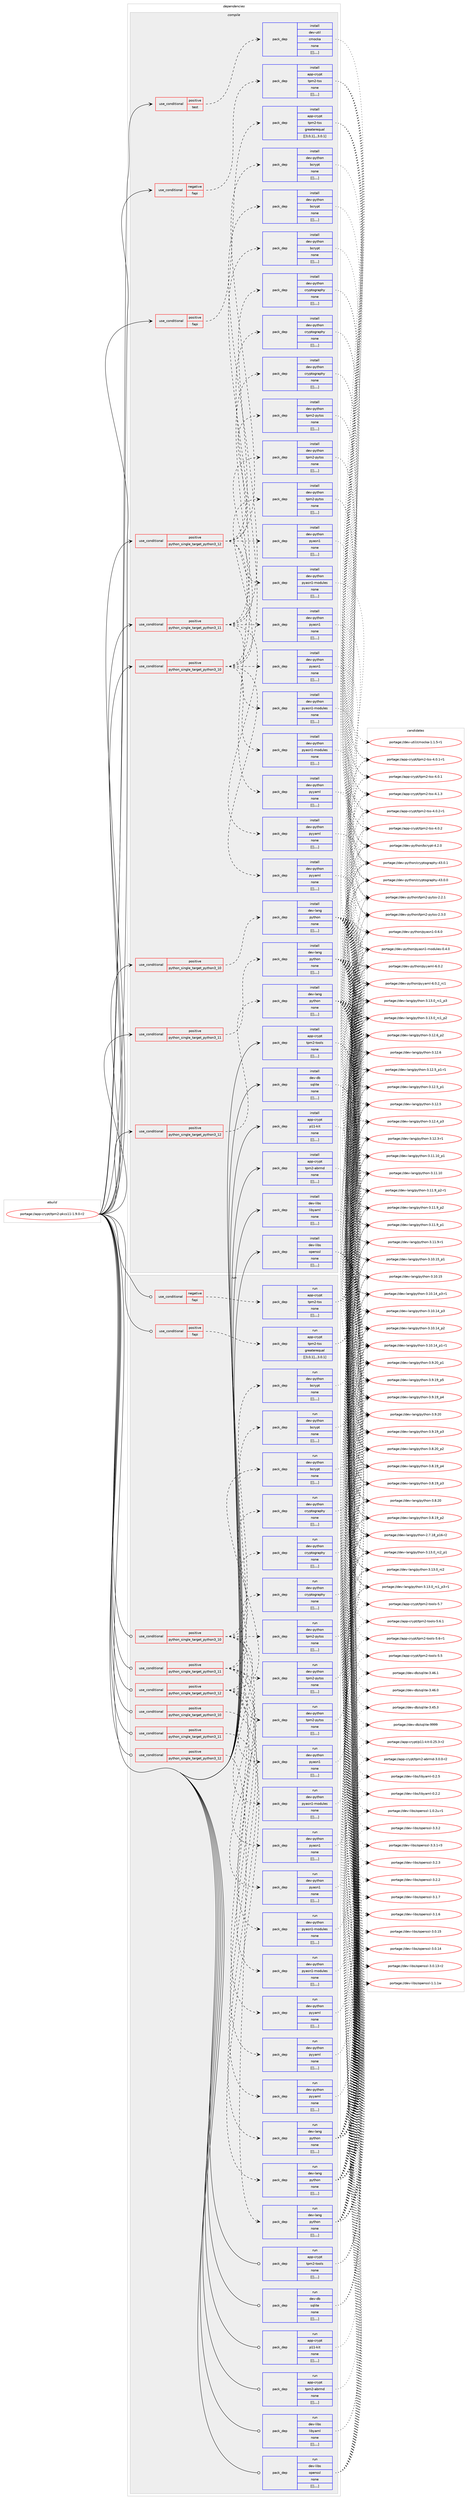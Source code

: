 digraph prolog {

# *************
# Graph options
# *************

newrank=true;
concentrate=true;
compound=true;
graph [rankdir=LR,fontname=Helvetica,fontsize=10,ranksep=1.5];#, ranksep=2.5, nodesep=0.2];
edge  [arrowhead=vee];
node  [fontname=Helvetica,fontsize=10];

# **********
# The ebuild
# **********

subgraph cluster_leftcol {
color=gray;
label=<<i>ebuild</i>>;
id [label="portage://app-crypt/tpm2-pkcs11-1.9.0-r2", color=red, width=4, href="../app-crypt/tpm2-pkcs11-1.9.0-r2.svg"];
}

# ****************
# The dependencies
# ****************

subgraph cluster_midcol {
color=gray;
label=<<i>dependencies</i>>;
subgraph cluster_compile {
fillcolor="#eeeeee";
style=filled;
label=<<i>compile</i>>;
subgraph cond3987 {
dependency14771 [label=<<TABLE BORDER="0" CELLBORDER="1" CELLSPACING="0" CELLPADDING="4"><TR><TD ROWSPAN="3" CELLPADDING="10">use_conditional</TD></TR><TR><TD>negative</TD></TR><TR><TD>fapi</TD></TR></TABLE>>, shape=none, color=red];
subgraph pack10700 {
dependency14772 [label=<<TABLE BORDER="0" CELLBORDER="1" CELLSPACING="0" CELLPADDING="4" WIDTH="220"><TR><TD ROWSPAN="6" CELLPADDING="30">pack_dep</TD></TR><TR><TD WIDTH="110">install</TD></TR><TR><TD>app-crypt</TD></TR><TR><TD>tpm2-tss</TD></TR><TR><TD>none</TD></TR><TR><TD>[[],,,,]</TD></TR></TABLE>>, shape=none, color=blue];
}
dependency14771:e -> dependency14772:w [weight=20,style="dashed",arrowhead="vee"];
}
id:e -> dependency14771:w [weight=20,style="solid",arrowhead="vee"];
subgraph cond3988 {
dependency14773 [label=<<TABLE BORDER="0" CELLBORDER="1" CELLSPACING="0" CELLPADDING="4"><TR><TD ROWSPAN="3" CELLPADDING="10">use_conditional</TD></TR><TR><TD>positive</TD></TR><TR><TD>fapi</TD></TR></TABLE>>, shape=none, color=red];
subgraph pack10701 {
dependency14774 [label=<<TABLE BORDER="0" CELLBORDER="1" CELLSPACING="0" CELLPADDING="4" WIDTH="220"><TR><TD ROWSPAN="6" CELLPADDING="30">pack_dep</TD></TR><TR><TD WIDTH="110">install</TD></TR><TR><TD>app-crypt</TD></TR><TR><TD>tpm2-tss</TD></TR><TR><TD>greaterequal</TD></TR><TR><TD>[[3,0,1],,,3.0.1]</TD></TR></TABLE>>, shape=none, color=blue];
}
dependency14773:e -> dependency14774:w [weight=20,style="dashed",arrowhead="vee"];
}
id:e -> dependency14773:w [weight=20,style="solid",arrowhead="vee"];
subgraph cond3989 {
dependency14775 [label=<<TABLE BORDER="0" CELLBORDER="1" CELLSPACING="0" CELLPADDING="4"><TR><TD ROWSPAN="3" CELLPADDING="10">use_conditional</TD></TR><TR><TD>positive</TD></TR><TR><TD>python_single_target_python3_10</TD></TR></TABLE>>, shape=none, color=red];
subgraph pack10702 {
dependency14776 [label=<<TABLE BORDER="0" CELLBORDER="1" CELLSPACING="0" CELLPADDING="4" WIDTH="220"><TR><TD ROWSPAN="6" CELLPADDING="30">pack_dep</TD></TR><TR><TD WIDTH="110">install</TD></TR><TR><TD>dev-lang</TD></TR><TR><TD>python</TD></TR><TR><TD>none</TD></TR><TR><TD>[[],,,,]</TD></TR></TABLE>>, shape=none, color=blue];
}
dependency14775:e -> dependency14776:w [weight=20,style="dashed",arrowhead="vee"];
}
id:e -> dependency14775:w [weight=20,style="solid",arrowhead="vee"];
subgraph cond3990 {
dependency14777 [label=<<TABLE BORDER="0" CELLBORDER="1" CELLSPACING="0" CELLPADDING="4"><TR><TD ROWSPAN="3" CELLPADDING="10">use_conditional</TD></TR><TR><TD>positive</TD></TR><TR><TD>python_single_target_python3_10</TD></TR></TABLE>>, shape=none, color=red];
subgraph pack10703 {
dependency14778 [label=<<TABLE BORDER="0" CELLBORDER="1" CELLSPACING="0" CELLPADDING="4" WIDTH="220"><TR><TD ROWSPAN="6" CELLPADDING="30">pack_dep</TD></TR><TR><TD WIDTH="110">install</TD></TR><TR><TD>dev-python</TD></TR><TR><TD>bcrypt</TD></TR><TR><TD>none</TD></TR><TR><TD>[[],,,,]</TD></TR></TABLE>>, shape=none, color=blue];
}
dependency14777:e -> dependency14778:w [weight=20,style="dashed",arrowhead="vee"];
subgraph pack10704 {
dependency14779 [label=<<TABLE BORDER="0" CELLBORDER="1" CELLSPACING="0" CELLPADDING="4" WIDTH="220"><TR><TD ROWSPAN="6" CELLPADDING="30">pack_dep</TD></TR><TR><TD WIDTH="110">install</TD></TR><TR><TD>dev-python</TD></TR><TR><TD>cryptography</TD></TR><TR><TD>none</TD></TR><TR><TD>[[],,,,]</TD></TR></TABLE>>, shape=none, color=blue];
}
dependency14777:e -> dependency14779:w [weight=20,style="dashed",arrowhead="vee"];
subgraph pack10705 {
dependency14780 [label=<<TABLE BORDER="0" CELLBORDER="1" CELLSPACING="0" CELLPADDING="4" WIDTH="220"><TR><TD ROWSPAN="6" CELLPADDING="30">pack_dep</TD></TR><TR><TD WIDTH="110">install</TD></TR><TR><TD>dev-python</TD></TR><TR><TD>pyasn1</TD></TR><TR><TD>none</TD></TR><TR><TD>[[],,,,]</TD></TR></TABLE>>, shape=none, color=blue];
}
dependency14777:e -> dependency14780:w [weight=20,style="dashed",arrowhead="vee"];
subgraph pack10706 {
dependency14781 [label=<<TABLE BORDER="0" CELLBORDER="1" CELLSPACING="0" CELLPADDING="4" WIDTH="220"><TR><TD ROWSPAN="6" CELLPADDING="30">pack_dep</TD></TR><TR><TD WIDTH="110">install</TD></TR><TR><TD>dev-python</TD></TR><TR><TD>pyasn1-modules</TD></TR><TR><TD>none</TD></TR><TR><TD>[[],,,,]</TD></TR></TABLE>>, shape=none, color=blue];
}
dependency14777:e -> dependency14781:w [weight=20,style="dashed",arrowhead="vee"];
subgraph pack10707 {
dependency14782 [label=<<TABLE BORDER="0" CELLBORDER="1" CELLSPACING="0" CELLPADDING="4" WIDTH="220"><TR><TD ROWSPAN="6" CELLPADDING="30">pack_dep</TD></TR><TR><TD WIDTH="110">install</TD></TR><TR><TD>dev-python</TD></TR><TR><TD>pyyaml</TD></TR><TR><TD>none</TD></TR><TR><TD>[[],,,,]</TD></TR></TABLE>>, shape=none, color=blue];
}
dependency14777:e -> dependency14782:w [weight=20,style="dashed",arrowhead="vee"];
subgraph pack10708 {
dependency14783 [label=<<TABLE BORDER="0" CELLBORDER="1" CELLSPACING="0" CELLPADDING="4" WIDTH="220"><TR><TD ROWSPAN="6" CELLPADDING="30">pack_dep</TD></TR><TR><TD WIDTH="110">install</TD></TR><TR><TD>dev-python</TD></TR><TR><TD>tpm2-pytss</TD></TR><TR><TD>none</TD></TR><TR><TD>[[],,,,]</TD></TR></TABLE>>, shape=none, color=blue];
}
dependency14777:e -> dependency14783:w [weight=20,style="dashed",arrowhead="vee"];
}
id:e -> dependency14777:w [weight=20,style="solid",arrowhead="vee"];
subgraph cond3991 {
dependency14784 [label=<<TABLE BORDER="0" CELLBORDER="1" CELLSPACING="0" CELLPADDING="4"><TR><TD ROWSPAN="3" CELLPADDING="10">use_conditional</TD></TR><TR><TD>positive</TD></TR><TR><TD>python_single_target_python3_11</TD></TR></TABLE>>, shape=none, color=red];
subgraph pack10709 {
dependency14785 [label=<<TABLE BORDER="0" CELLBORDER="1" CELLSPACING="0" CELLPADDING="4" WIDTH="220"><TR><TD ROWSPAN="6" CELLPADDING="30">pack_dep</TD></TR><TR><TD WIDTH="110">install</TD></TR><TR><TD>dev-lang</TD></TR><TR><TD>python</TD></TR><TR><TD>none</TD></TR><TR><TD>[[],,,,]</TD></TR></TABLE>>, shape=none, color=blue];
}
dependency14784:e -> dependency14785:w [weight=20,style="dashed",arrowhead="vee"];
}
id:e -> dependency14784:w [weight=20,style="solid",arrowhead="vee"];
subgraph cond3992 {
dependency14786 [label=<<TABLE BORDER="0" CELLBORDER="1" CELLSPACING="0" CELLPADDING="4"><TR><TD ROWSPAN="3" CELLPADDING="10">use_conditional</TD></TR><TR><TD>positive</TD></TR><TR><TD>python_single_target_python3_11</TD></TR></TABLE>>, shape=none, color=red];
subgraph pack10710 {
dependency14787 [label=<<TABLE BORDER="0" CELLBORDER="1" CELLSPACING="0" CELLPADDING="4" WIDTH="220"><TR><TD ROWSPAN="6" CELLPADDING="30">pack_dep</TD></TR><TR><TD WIDTH="110">install</TD></TR><TR><TD>dev-python</TD></TR><TR><TD>bcrypt</TD></TR><TR><TD>none</TD></TR><TR><TD>[[],,,,]</TD></TR></TABLE>>, shape=none, color=blue];
}
dependency14786:e -> dependency14787:w [weight=20,style="dashed",arrowhead="vee"];
subgraph pack10711 {
dependency14788 [label=<<TABLE BORDER="0" CELLBORDER="1" CELLSPACING="0" CELLPADDING="4" WIDTH="220"><TR><TD ROWSPAN="6" CELLPADDING="30">pack_dep</TD></TR><TR><TD WIDTH="110">install</TD></TR><TR><TD>dev-python</TD></TR><TR><TD>cryptography</TD></TR><TR><TD>none</TD></TR><TR><TD>[[],,,,]</TD></TR></TABLE>>, shape=none, color=blue];
}
dependency14786:e -> dependency14788:w [weight=20,style="dashed",arrowhead="vee"];
subgraph pack10712 {
dependency14789 [label=<<TABLE BORDER="0" CELLBORDER="1" CELLSPACING="0" CELLPADDING="4" WIDTH="220"><TR><TD ROWSPAN="6" CELLPADDING="30">pack_dep</TD></TR><TR><TD WIDTH="110">install</TD></TR><TR><TD>dev-python</TD></TR><TR><TD>pyasn1</TD></TR><TR><TD>none</TD></TR><TR><TD>[[],,,,]</TD></TR></TABLE>>, shape=none, color=blue];
}
dependency14786:e -> dependency14789:w [weight=20,style="dashed",arrowhead="vee"];
subgraph pack10713 {
dependency14790 [label=<<TABLE BORDER="0" CELLBORDER="1" CELLSPACING="0" CELLPADDING="4" WIDTH="220"><TR><TD ROWSPAN="6" CELLPADDING="30">pack_dep</TD></TR><TR><TD WIDTH="110">install</TD></TR><TR><TD>dev-python</TD></TR><TR><TD>pyasn1-modules</TD></TR><TR><TD>none</TD></TR><TR><TD>[[],,,,]</TD></TR></TABLE>>, shape=none, color=blue];
}
dependency14786:e -> dependency14790:w [weight=20,style="dashed",arrowhead="vee"];
subgraph pack10714 {
dependency14791 [label=<<TABLE BORDER="0" CELLBORDER="1" CELLSPACING="0" CELLPADDING="4" WIDTH="220"><TR><TD ROWSPAN="6" CELLPADDING="30">pack_dep</TD></TR><TR><TD WIDTH="110">install</TD></TR><TR><TD>dev-python</TD></TR><TR><TD>pyyaml</TD></TR><TR><TD>none</TD></TR><TR><TD>[[],,,,]</TD></TR></TABLE>>, shape=none, color=blue];
}
dependency14786:e -> dependency14791:w [weight=20,style="dashed",arrowhead="vee"];
subgraph pack10715 {
dependency14792 [label=<<TABLE BORDER="0" CELLBORDER="1" CELLSPACING="0" CELLPADDING="4" WIDTH="220"><TR><TD ROWSPAN="6" CELLPADDING="30">pack_dep</TD></TR><TR><TD WIDTH="110">install</TD></TR><TR><TD>dev-python</TD></TR><TR><TD>tpm2-pytss</TD></TR><TR><TD>none</TD></TR><TR><TD>[[],,,,]</TD></TR></TABLE>>, shape=none, color=blue];
}
dependency14786:e -> dependency14792:w [weight=20,style="dashed",arrowhead="vee"];
}
id:e -> dependency14786:w [weight=20,style="solid",arrowhead="vee"];
subgraph cond3993 {
dependency14793 [label=<<TABLE BORDER="0" CELLBORDER="1" CELLSPACING="0" CELLPADDING="4"><TR><TD ROWSPAN="3" CELLPADDING="10">use_conditional</TD></TR><TR><TD>positive</TD></TR><TR><TD>python_single_target_python3_12</TD></TR></TABLE>>, shape=none, color=red];
subgraph pack10716 {
dependency14794 [label=<<TABLE BORDER="0" CELLBORDER="1" CELLSPACING="0" CELLPADDING="4" WIDTH="220"><TR><TD ROWSPAN="6" CELLPADDING="30">pack_dep</TD></TR><TR><TD WIDTH="110">install</TD></TR><TR><TD>dev-lang</TD></TR><TR><TD>python</TD></TR><TR><TD>none</TD></TR><TR><TD>[[],,,,]</TD></TR></TABLE>>, shape=none, color=blue];
}
dependency14793:e -> dependency14794:w [weight=20,style="dashed",arrowhead="vee"];
}
id:e -> dependency14793:w [weight=20,style="solid",arrowhead="vee"];
subgraph cond3994 {
dependency14795 [label=<<TABLE BORDER="0" CELLBORDER="1" CELLSPACING="0" CELLPADDING="4"><TR><TD ROWSPAN="3" CELLPADDING="10">use_conditional</TD></TR><TR><TD>positive</TD></TR><TR><TD>python_single_target_python3_12</TD></TR></TABLE>>, shape=none, color=red];
subgraph pack10717 {
dependency14796 [label=<<TABLE BORDER="0" CELLBORDER="1" CELLSPACING="0" CELLPADDING="4" WIDTH="220"><TR><TD ROWSPAN="6" CELLPADDING="30">pack_dep</TD></TR><TR><TD WIDTH="110">install</TD></TR><TR><TD>dev-python</TD></TR><TR><TD>bcrypt</TD></TR><TR><TD>none</TD></TR><TR><TD>[[],,,,]</TD></TR></TABLE>>, shape=none, color=blue];
}
dependency14795:e -> dependency14796:w [weight=20,style="dashed",arrowhead="vee"];
subgraph pack10718 {
dependency14797 [label=<<TABLE BORDER="0" CELLBORDER="1" CELLSPACING="0" CELLPADDING="4" WIDTH="220"><TR><TD ROWSPAN="6" CELLPADDING="30">pack_dep</TD></TR><TR><TD WIDTH="110">install</TD></TR><TR><TD>dev-python</TD></TR><TR><TD>cryptography</TD></TR><TR><TD>none</TD></TR><TR><TD>[[],,,,]</TD></TR></TABLE>>, shape=none, color=blue];
}
dependency14795:e -> dependency14797:w [weight=20,style="dashed",arrowhead="vee"];
subgraph pack10719 {
dependency14798 [label=<<TABLE BORDER="0" CELLBORDER="1" CELLSPACING="0" CELLPADDING="4" WIDTH="220"><TR><TD ROWSPAN="6" CELLPADDING="30">pack_dep</TD></TR><TR><TD WIDTH="110">install</TD></TR><TR><TD>dev-python</TD></TR><TR><TD>pyasn1</TD></TR><TR><TD>none</TD></TR><TR><TD>[[],,,,]</TD></TR></TABLE>>, shape=none, color=blue];
}
dependency14795:e -> dependency14798:w [weight=20,style="dashed",arrowhead="vee"];
subgraph pack10720 {
dependency14799 [label=<<TABLE BORDER="0" CELLBORDER="1" CELLSPACING="0" CELLPADDING="4" WIDTH="220"><TR><TD ROWSPAN="6" CELLPADDING="30">pack_dep</TD></TR><TR><TD WIDTH="110">install</TD></TR><TR><TD>dev-python</TD></TR><TR><TD>pyasn1-modules</TD></TR><TR><TD>none</TD></TR><TR><TD>[[],,,,]</TD></TR></TABLE>>, shape=none, color=blue];
}
dependency14795:e -> dependency14799:w [weight=20,style="dashed",arrowhead="vee"];
subgraph pack10721 {
dependency14800 [label=<<TABLE BORDER="0" CELLBORDER="1" CELLSPACING="0" CELLPADDING="4" WIDTH="220"><TR><TD ROWSPAN="6" CELLPADDING="30">pack_dep</TD></TR><TR><TD WIDTH="110">install</TD></TR><TR><TD>dev-python</TD></TR><TR><TD>pyyaml</TD></TR><TR><TD>none</TD></TR><TR><TD>[[],,,,]</TD></TR></TABLE>>, shape=none, color=blue];
}
dependency14795:e -> dependency14800:w [weight=20,style="dashed",arrowhead="vee"];
subgraph pack10722 {
dependency14801 [label=<<TABLE BORDER="0" CELLBORDER="1" CELLSPACING="0" CELLPADDING="4" WIDTH="220"><TR><TD ROWSPAN="6" CELLPADDING="30">pack_dep</TD></TR><TR><TD WIDTH="110">install</TD></TR><TR><TD>dev-python</TD></TR><TR><TD>tpm2-pytss</TD></TR><TR><TD>none</TD></TR><TR><TD>[[],,,,]</TD></TR></TABLE>>, shape=none, color=blue];
}
dependency14795:e -> dependency14801:w [weight=20,style="dashed",arrowhead="vee"];
}
id:e -> dependency14795:w [weight=20,style="solid",arrowhead="vee"];
subgraph cond3995 {
dependency14802 [label=<<TABLE BORDER="0" CELLBORDER="1" CELLSPACING="0" CELLPADDING="4"><TR><TD ROWSPAN="3" CELLPADDING="10">use_conditional</TD></TR><TR><TD>positive</TD></TR><TR><TD>test</TD></TR></TABLE>>, shape=none, color=red];
subgraph pack10723 {
dependency14803 [label=<<TABLE BORDER="0" CELLBORDER="1" CELLSPACING="0" CELLPADDING="4" WIDTH="220"><TR><TD ROWSPAN="6" CELLPADDING="30">pack_dep</TD></TR><TR><TD WIDTH="110">install</TD></TR><TR><TD>dev-util</TD></TR><TR><TD>cmocka</TD></TR><TR><TD>none</TD></TR><TR><TD>[[],,,,]</TD></TR></TABLE>>, shape=none, color=blue];
}
dependency14802:e -> dependency14803:w [weight=20,style="dashed",arrowhead="vee"];
}
id:e -> dependency14802:w [weight=20,style="solid",arrowhead="vee"];
subgraph pack10724 {
dependency14804 [label=<<TABLE BORDER="0" CELLBORDER="1" CELLSPACING="0" CELLPADDING="4" WIDTH="220"><TR><TD ROWSPAN="6" CELLPADDING="30">pack_dep</TD></TR><TR><TD WIDTH="110">install</TD></TR><TR><TD>app-crypt</TD></TR><TR><TD>p11-kit</TD></TR><TR><TD>none</TD></TR><TR><TD>[[],,,,]</TD></TR></TABLE>>, shape=none, color=blue];
}
id:e -> dependency14804:w [weight=20,style="solid",arrowhead="vee"];
subgraph pack10725 {
dependency14805 [label=<<TABLE BORDER="0" CELLBORDER="1" CELLSPACING="0" CELLPADDING="4" WIDTH="220"><TR><TD ROWSPAN="6" CELLPADDING="30">pack_dep</TD></TR><TR><TD WIDTH="110">install</TD></TR><TR><TD>app-crypt</TD></TR><TR><TD>tpm2-abrmd</TD></TR><TR><TD>none</TD></TR><TR><TD>[[],,,,]</TD></TR></TABLE>>, shape=none, color=blue];
}
id:e -> dependency14805:w [weight=20,style="solid",arrowhead="vee"];
subgraph pack10726 {
dependency14806 [label=<<TABLE BORDER="0" CELLBORDER="1" CELLSPACING="0" CELLPADDING="4" WIDTH="220"><TR><TD ROWSPAN="6" CELLPADDING="30">pack_dep</TD></TR><TR><TD WIDTH="110">install</TD></TR><TR><TD>app-crypt</TD></TR><TR><TD>tpm2-tools</TD></TR><TR><TD>none</TD></TR><TR><TD>[[],,,,]</TD></TR></TABLE>>, shape=none, color=blue];
}
id:e -> dependency14806:w [weight=20,style="solid",arrowhead="vee"];
subgraph pack10727 {
dependency14807 [label=<<TABLE BORDER="0" CELLBORDER="1" CELLSPACING="0" CELLPADDING="4" WIDTH="220"><TR><TD ROWSPAN="6" CELLPADDING="30">pack_dep</TD></TR><TR><TD WIDTH="110">install</TD></TR><TR><TD>dev-db</TD></TR><TR><TD>sqlite</TD></TR><TR><TD>none</TD></TR><TR><TD>[[],,,,]</TD></TR></TABLE>>, shape=none, color=blue];
}
id:e -> dependency14807:w [weight=20,style="solid",arrowhead="vee"];
subgraph pack10728 {
dependency14808 [label=<<TABLE BORDER="0" CELLBORDER="1" CELLSPACING="0" CELLPADDING="4" WIDTH="220"><TR><TD ROWSPAN="6" CELLPADDING="30">pack_dep</TD></TR><TR><TD WIDTH="110">install</TD></TR><TR><TD>dev-libs</TD></TR><TR><TD>libyaml</TD></TR><TR><TD>none</TD></TR><TR><TD>[[],,,,]</TD></TR></TABLE>>, shape=none, color=blue];
}
id:e -> dependency14808:w [weight=20,style="solid",arrowhead="vee"];
subgraph pack10729 {
dependency14809 [label=<<TABLE BORDER="0" CELLBORDER="1" CELLSPACING="0" CELLPADDING="4" WIDTH="220"><TR><TD ROWSPAN="6" CELLPADDING="30">pack_dep</TD></TR><TR><TD WIDTH="110">install</TD></TR><TR><TD>dev-libs</TD></TR><TR><TD>openssl</TD></TR><TR><TD>none</TD></TR><TR><TD>[[],,,,]</TD></TR></TABLE>>, shape=none, color=blue];
}
id:e -> dependency14809:w [weight=20,style="solid",arrowhead="vee"];
}
subgraph cluster_compileandrun {
fillcolor="#eeeeee";
style=filled;
label=<<i>compile and run</i>>;
}
subgraph cluster_run {
fillcolor="#eeeeee";
style=filled;
label=<<i>run</i>>;
subgraph cond3996 {
dependency14810 [label=<<TABLE BORDER="0" CELLBORDER="1" CELLSPACING="0" CELLPADDING="4"><TR><TD ROWSPAN="3" CELLPADDING="10">use_conditional</TD></TR><TR><TD>negative</TD></TR><TR><TD>fapi</TD></TR></TABLE>>, shape=none, color=red];
subgraph pack10730 {
dependency14811 [label=<<TABLE BORDER="0" CELLBORDER="1" CELLSPACING="0" CELLPADDING="4" WIDTH="220"><TR><TD ROWSPAN="6" CELLPADDING="30">pack_dep</TD></TR><TR><TD WIDTH="110">run</TD></TR><TR><TD>app-crypt</TD></TR><TR><TD>tpm2-tss</TD></TR><TR><TD>none</TD></TR><TR><TD>[[],,,,]</TD></TR></TABLE>>, shape=none, color=blue];
}
dependency14810:e -> dependency14811:w [weight=20,style="dashed",arrowhead="vee"];
}
id:e -> dependency14810:w [weight=20,style="solid",arrowhead="odot"];
subgraph cond3997 {
dependency14812 [label=<<TABLE BORDER="0" CELLBORDER="1" CELLSPACING="0" CELLPADDING="4"><TR><TD ROWSPAN="3" CELLPADDING="10">use_conditional</TD></TR><TR><TD>positive</TD></TR><TR><TD>fapi</TD></TR></TABLE>>, shape=none, color=red];
subgraph pack10731 {
dependency14813 [label=<<TABLE BORDER="0" CELLBORDER="1" CELLSPACING="0" CELLPADDING="4" WIDTH="220"><TR><TD ROWSPAN="6" CELLPADDING="30">pack_dep</TD></TR><TR><TD WIDTH="110">run</TD></TR><TR><TD>app-crypt</TD></TR><TR><TD>tpm2-tss</TD></TR><TR><TD>greaterequal</TD></TR><TR><TD>[[3,0,1],,,3.0.1]</TD></TR></TABLE>>, shape=none, color=blue];
}
dependency14812:e -> dependency14813:w [weight=20,style="dashed",arrowhead="vee"];
}
id:e -> dependency14812:w [weight=20,style="solid",arrowhead="odot"];
subgraph cond3998 {
dependency14814 [label=<<TABLE BORDER="0" CELLBORDER="1" CELLSPACING="0" CELLPADDING="4"><TR><TD ROWSPAN="3" CELLPADDING="10">use_conditional</TD></TR><TR><TD>positive</TD></TR><TR><TD>python_single_target_python3_10</TD></TR></TABLE>>, shape=none, color=red];
subgraph pack10732 {
dependency14815 [label=<<TABLE BORDER="0" CELLBORDER="1" CELLSPACING="0" CELLPADDING="4" WIDTH="220"><TR><TD ROWSPAN="6" CELLPADDING="30">pack_dep</TD></TR><TR><TD WIDTH="110">run</TD></TR><TR><TD>dev-lang</TD></TR><TR><TD>python</TD></TR><TR><TD>none</TD></TR><TR><TD>[[],,,,]</TD></TR></TABLE>>, shape=none, color=blue];
}
dependency14814:e -> dependency14815:w [weight=20,style="dashed",arrowhead="vee"];
}
id:e -> dependency14814:w [weight=20,style="solid",arrowhead="odot"];
subgraph cond3999 {
dependency14816 [label=<<TABLE BORDER="0" CELLBORDER="1" CELLSPACING="0" CELLPADDING="4"><TR><TD ROWSPAN="3" CELLPADDING="10">use_conditional</TD></TR><TR><TD>positive</TD></TR><TR><TD>python_single_target_python3_10</TD></TR></TABLE>>, shape=none, color=red];
subgraph pack10733 {
dependency14817 [label=<<TABLE BORDER="0" CELLBORDER="1" CELLSPACING="0" CELLPADDING="4" WIDTH="220"><TR><TD ROWSPAN="6" CELLPADDING="30">pack_dep</TD></TR><TR><TD WIDTH="110">run</TD></TR><TR><TD>dev-python</TD></TR><TR><TD>bcrypt</TD></TR><TR><TD>none</TD></TR><TR><TD>[[],,,,]</TD></TR></TABLE>>, shape=none, color=blue];
}
dependency14816:e -> dependency14817:w [weight=20,style="dashed",arrowhead="vee"];
subgraph pack10734 {
dependency14818 [label=<<TABLE BORDER="0" CELLBORDER="1" CELLSPACING="0" CELLPADDING="4" WIDTH="220"><TR><TD ROWSPAN="6" CELLPADDING="30">pack_dep</TD></TR><TR><TD WIDTH="110">run</TD></TR><TR><TD>dev-python</TD></TR><TR><TD>cryptography</TD></TR><TR><TD>none</TD></TR><TR><TD>[[],,,,]</TD></TR></TABLE>>, shape=none, color=blue];
}
dependency14816:e -> dependency14818:w [weight=20,style="dashed",arrowhead="vee"];
subgraph pack10735 {
dependency14819 [label=<<TABLE BORDER="0" CELLBORDER="1" CELLSPACING="0" CELLPADDING="4" WIDTH="220"><TR><TD ROWSPAN="6" CELLPADDING="30">pack_dep</TD></TR><TR><TD WIDTH="110">run</TD></TR><TR><TD>dev-python</TD></TR><TR><TD>pyasn1</TD></TR><TR><TD>none</TD></TR><TR><TD>[[],,,,]</TD></TR></TABLE>>, shape=none, color=blue];
}
dependency14816:e -> dependency14819:w [weight=20,style="dashed",arrowhead="vee"];
subgraph pack10736 {
dependency14820 [label=<<TABLE BORDER="0" CELLBORDER="1" CELLSPACING="0" CELLPADDING="4" WIDTH="220"><TR><TD ROWSPAN="6" CELLPADDING="30">pack_dep</TD></TR><TR><TD WIDTH="110">run</TD></TR><TR><TD>dev-python</TD></TR><TR><TD>pyasn1-modules</TD></TR><TR><TD>none</TD></TR><TR><TD>[[],,,,]</TD></TR></TABLE>>, shape=none, color=blue];
}
dependency14816:e -> dependency14820:w [weight=20,style="dashed",arrowhead="vee"];
subgraph pack10737 {
dependency14821 [label=<<TABLE BORDER="0" CELLBORDER="1" CELLSPACING="0" CELLPADDING="4" WIDTH="220"><TR><TD ROWSPAN="6" CELLPADDING="30">pack_dep</TD></TR><TR><TD WIDTH="110">run</TD></TR><TR><TD>dev-python</TD></TR><TR><TD>pyyaml</TD></TR><TR><TD>none</TD></TR><TR><TD>[[],,,,]</TD></TR></TABLE>>, shape=none, color=blue];
}
dependency14816:e -> dependency14821:w [weight=20,style="dashed",arrowhead="vee"];
subgraph pack10738 {
dependency14822 [label=<<TABLE BORDER="0" CELLBORDER="1" CELLSPACING="0" CELLPADDING="4" WIDTH="220"><TR><TD ROWSPAN="6" CELLPADDING="30">pack_dep</TD></TR><TR><TD WIDTH="110">run</TD></TR><TR><TD>dev-python</TD></TR><TR><TD>tpm2-pytss</TD></TR><TR><TD>none</TD></TR><TR><TD>[[],,,,]</TD></TR></TABLE>>, shape=none, color=blue];
}
dependency14816:e -> dependency14822:w [weight=20,style="dashed",arrowhead="vee"];
}
id:e -> dependency14816:w [weight=20,style="solid",arrowhead="odot"];
subgraph cond4000 {
dependency14823 [label=<<TABLE BORDER="0" CELLBORDER="1" CELLSPACING="0" CELLPADDING="4"><TR><TD ROWSPAN="3" CELLPADDING="10">use_conditional</TD></TR><TR><TD>positive</TD></TR><TR><TD>python_single_target_python3_11</TD></TR></TABLE>>, shape=none, color=red];
subgraph pack10739 {
dependency14824 [label=<<TABLE BORDER="0" CELLBORDER="1" CELLSPACING="0" CELLPADDING="4" WIDTH="220"><TR><TD ROWSPAN="6" CELLPADDING="30">pack_dep</TD></TR><TR><TD WIDTH="110">run</TD></TR><TR><TD>dev-lang</TD></TR><TR><TD>python</TD></TR><TR><TD>none</TD></TR><TR><TD>[[],,,,]</TD></TR></TABLE>>, shape=none, color=blue];
}
dependency14823:e -> dependency14824:w [weight=20,style="dashed",arrowhead="vee"];
}
id:e -> dependency14823:w [weight=20,style="solid",arrowhead="odot"];
subgraph cond4001 {
dependency14825 [label=<<TABLE BORDER="0" CELLBORDER="1" CELLSPACING="0" CELLPADDING="4"><TR><TD ROWSPAN="3" CELLPADDING="10">use_conditional</TD></TR><TR><TD>positive</TD></TR><TR><TD>python_single_target_python3_11</TD></TR></TABLE>>, shape=none, color=red];
subgraph pack10740 {
dependency14826 [label=<<TABLE BORDER="0" CELLBORDER="1" CELLSPACING="0" CELLPADDING="4" WIDTH="220"><TR><TD ROWSPAN="6" CELLPADDING="30">pack_dep</TD></TR><TR><TD WIDTH="110">run</TD></TR><TR><TD>dev-python</TD></TR><TR><TD>bcrypt</TD></TR><TR><TD>none</TD></TR><TR><TD>[[],,,,]</TD></TR></TABLE>>, shape=none, color=blue];
}
dependency14825:e -> dependency14826:w [weight=20,style="dashed",arrowhead="vee"];
subgraph pack10741 {
dependency14827 [label=<<TABLE BORDER="0" CELLBORDER="1" CELLSPACING="0" CELLPADDING="4" WIDTH="220"><TR><TD ROWSPAN="6" CELLPADDING="30">pack_dep</TD></TR><TR><TD WIDTH="110">run</TD></TR><TR><TD>dev-python</TD></TR><TR><TD>cryptography</TD></TR><TR><TD>none</TD></TR><TR><TD>[[],,,,]</TD></TR></TABLE>>, shape=none, color=blue];
}
dependency14825:e -> dependency14827:w [weight=20,style="dashed",arrowhead="vee"];
subgraph pack10742 {
dependency14828 [label=<<TABLE BORDER="0" CELLBORDER="1" CELLSPACING="0" CELLPADDING="4" WIDTH="220"><TR><TD ROWSPAN="6" CELLPADDING="30">pack_dep</TD></TR><TR><TD WIDTH="110">run</TD></TR><TR><TD>dev-python</TD></TR><TR><TD>pyasn1</TD></TR><TR><TD>none</TD></TR><TR><TD>[[],,,,]</TD></TR></TABLE>>, shape=none, color=blue];
}
dependency14825:e -> dependency14828:w [weight=20,style="dashed",arrowhead="vee"];
subgraph pack10743 {
dependency14829 [label=<<TABLE BORDER="0" CELLBORDER="1" CELLSPACING="0" CELLPADDING="4" WIDTH="220"><TR><TD ROWSPAN="6" CELLPADDING="30">pack_dep</TD></TR><TR><TD WIDTH="110">run</TD></TR><TR><TD>dev-python</TD></TR><TR><TD>pyasn1-modules</TD></TR><TR><TD>none</TD></TR><TR><TD>[[],,,,]</TD></TR></TABLE>>, shape=none, color=blue];
}
dependency14825:e -> dependency14829:w [weight=20,style="dashed",arrowhead="vee"];
subgraph pack10744 {
dependency14830 [label=<<TABLE BORDER="0" CELLBORDER="1" CELLSPACING="0" CELLPADDING="4" WIDTH="220"><TR><TD ROWSPAN="6" CELLPADDING="30">pack_dep</TD></TR><TR><TD WIDTH="110">run</TD></TR><TR><TD>dev-python</TD></TR><TR><TD>pyyaml</TD></TR><TR><TD>none</TD></TR><TR><TD>[[],,,,]</TD></TR></TABLE>>, shape=none, color=blue];
}
dependency14825:e -> dependency14830:w [weight=20,style="dashed",arrowhead="vee"];
subgraph pack10745 {
dependency14831 [label=<<TABLE BORDER="0" CELLBORDER="1" CELLSPACING="0" CELLPADDING="4" WIDTH="220"><TR><TD ROWSPAN="6" CELLPADDING="30">pack_dep</TD></TR><TR><TD WIDTH="110">run</TD></TR><TR><TD>dev-python</TD></TR><TR><TD>tpm2-pytss</TD></TR><TR><TD>none</TD></TR><TR><TD>[[],,,,]</TD></TR></TABLE>>, shape=none, color=blue];
}
dependency14825:e -> dependency14831:w [weight=20,style="dashed",arrowhead="vee"];
}
id:e -> dependency14825:w [weight=20,style="solid",arrowhead="odot"];
subgraph cond4002 {
dependency14832 [label=<<TABLE BORDER="0" CELLBORDER="1" CELLSPACING="0" CELLPADDING="4"><TR><TD ROWSPAN="3" CELLPADDING="10">use_conditional</TD></TR><TR><TD>positive</TD></TR><TR><TD>python_single_target_python3_12</TD></TR></TABLE>>, shape=none, color=red];
subgraph pack10746 {
dependency14833 [label=<<TABLE BORDER="0" CELLBORDER="1" CELLSPACING="0" CELLPADDING="4" WIDTH="220"><TR><TD ROWSPAN="6" CELLPADDING="30">pack_dep</TD></TR><TR><TD WIDTH="110">run</TD></TR><TR><TD>dev-lang</TD></TR><TR><TD>python</TD></TR><TR><TD>none</TD></TR><TR><TD>[[],,,,]</TD></TR></TABLE>>, shape=none, color=blue];
}
dependency14832:e -> dependency14833:w [weight=20,style="dashed",arrowhead="vee"];
}
id:e -> dependency14832:w [weight=20,style="solid",arrowhead="odot"];
subgraph cond4003 {
dependency14834 [label=<<TABLE BORDER="0" CELLBORDER="1" CELLSPACING="0" CELLPADDING="4"><TR><TD ROWSPAN="3" CELLPADDING="10">use_conditional</TD></TR><TR><TD>positive</TD></TR><TR><TD>python_single_target_python3_12</TD></TR></TABLE>>, shape=none, color=red];
subgraph pack10747 {
dependency14835 [label=<<TABLE BORDER="0" CELLBORDER="1" CELLSPACING="0" CELLPADDING="4" WIDTH="220"><TR><TD ROWSPAN="6" CELLPADDING="30">pack_dep</TD></TR><TR><TD WIDTH="110">run</TD></TR><TR><TD>dev-python</TD></TR><TR><TD>bcrypt</TD></TR><TR><TD>none</TD></TR><TR><TD>[[],,,,]</TD></TR></TABLE>>, shape=none, color=blue];
}
dependency14834:e -> dependency14835:w [weight=20,style="dashed",arrowhead="vee"];
subgraph pack10748 {
dependency14836 [label=<<TABLE BORDER="0" CELLBORDER="1" CELLSPACING="0" CELLPADDING="4" WIDTH="220"><TR><TD ROWSPAN="6" CELLPADDING="30">pack_dep</TD></TR><TR><TD WIDTH="110">run</TD></TR><TR><TD>dev-python</TD></TR><TR><TD>cryptography</TD></TR><TR><TD>none</TD></TR><TR><TD>[[],,,,]</TD></TR></TABLE>>, shape=none, color=blue];
}
dependency14834:e -> dependency14836:w [weight=20,style="dashed",arrowhead="vee"];
subgraph pack10749 {
dependency14837 [label=<<TABLE BORDER="0" CELLBORDER="1" CELLSPACING="0" CELLPADDING="4" WIDTH="220"><TR><TD ROWSPAN="6" CELLPADDING="30">pack_dep</TD></TR><TR><TD WIDTH="110">run</TD></TR><TR><TD>dev-python</TD></TR><TR><TD>pyasn1</TD></TR><TR><TD>none</TD></TR><TR><TD>[[],,,,]</TD></TR></TABLE>>, shape=none, color=blue];
}
dependency14834:e -> dependency14837:w [weight=20,style="dashed",arrowhead="vee"];
subgraph pack10750 {
dependency14838 [label=<<TABLE BORDER="0" CELLBORDER="1" CELLSPACING="0" CELLPADDING="4" WIDTH="220"><TR><TD ROWSPAN="6" CELLPADDING="30">pack_dep</TD></TR><TR><TD WIDTH="110">run</TD></TR><TR><TD>dev-python</TD></TR><TR><TD>pyasn1-modules</TD></TR><TR><TD>none</TD></TR><TR><TD>[[],,,,]</TD></TR></TABLE>>, shape=none, color=blue];
}
dependency14834:e -> dependency14838:w [weight=20,style="dashed",arrowhead="vee"];
subgraph pack10751 {
dependency14839 [label=<<TABLE BORDER="0" CELLBORDER="1" CELLSPACING="0" CELLPADDING="4" WIDTH="220"><TR><TD ROWSPAN="6" CELLPADDING="30">pack_dep</TD></TR><TR><TD WIDTH="110">run</TD></TR><TR><TD>dev-python</TD></TR><TR><TD>pyyaml</TD></TR><TR><TD>none</TD></TR><TR><TD>[[],,,,]</TD></TR></TABLE>>, shape=none, color=blue];
}
dependency14834:e -> dependency14839:w [weight=20,style="dashed",arrowhead="vee"];
subgraph pack10752 {
dependency14840 [label=<<TABLE BORDER="0" CELLBORDER="1" CELLSPACING="0" CELLPADDING="4" WIDTH="220"><TR><TD ROWSPAN="6" CELLPADDING="30">pack_dep</TD></TR><TR><TD WIDTH="110">run</TD></TR><TR><TD>dev-python</TD></TR><TR><TD>tpm2-pytss</TD></TR><TR><TD>none</TD></TR><TR><TD>[[],,,,]</TD></TR></TABLE>>, shape=none, color=blue];
}
dependency14834:e -> dependency14840:w [weight=20,style="dashed",arrowhead="vee"];
}
id:e -> dependency14834:w [weight=20,style="solid",arrowhead="odot"];
subgraph pack10753 {
dependency14841 [label=<<TABLE BORDER="0" CELLBORDER="1" CELLSPACING="0" CELLPADDING="4" WIDTH="220"><TR><TD ROWSPAN="6" CELLPADDING="30">pack_dep</TD></TR><TR><TD WIDTH="110">run</TD></TR><TR><TD>app-crypt</TD></TR><TR><TD>p11-kit</TD></TR><TR><TD>none</TD></TR><TR><TD>[[],,,,]</TD></TR></TABLE>>, shape=none, color=blue];
}
id:e -> dependency14841:w [weight=20,style="solid",arrowhead="odot"];
subgraph pack10754 {
dependency14842 [label=<<TABLE BORDER="0" CELLBORDER="1" CELLSPACING="0" CELLPADDING="4" WIDTH="220"><TR><TD ROWSPAN="6" CELLPADDING="30">pack_dep</TD></TR><TR><TD WIDTH="110">run</TD></TR><TR><TD>app-crypt</TD></TR><TR><TD>tpm2-abrmd</TD></TR><TR><TD>none</TD></TR><TR><TD>[[],,,,]</TD></TR></TABLE>>, shape=none, color=blue];
}
id:e -> dependency14842:w [weight=20,style="solid",arrowhead="odot"];
subgraph pack10755 {
dependency14843 [label=<<TABLE BORDER="0" CELLBORDER="1" CELLSPACING="0" CELLPADDING="4" WIDTH="220"><TR><TD ROWSPAN="6" CELLPADDING="30">pack_dep</TD></TR><TR><TD WIDTH="110">run</TD></TR><TR><TD>app-crypt</TD></TR><TR><TD>tpm2-tools</TD></TR><TR><TD>none</TD></TR><TR><TD>[[],,,,]</TD></TR></TABLE>>, shape=none, color=blue];
}
id:e -> dependency14843:w [weight=20,style="solid",arrowhead="odot"];
subgraph pack10756 {
dependency14844 [label=<<TABLE BORDER="0" CELLBORDER="1" CELLSPACING="0" CELLPADDING="4" WIDTH="220"><TR><TD ROWSPAN="6" CELLPADDING="30">pack_dep</TD></TR><TR><TD WIDTH="110">run</TD></TR><TR><TD>dev-db</TD></TR><TR><TD>sqlite</TD></TR><TR><TD>none</TD></TR><TR><TD>[[],,,,]</TD></TR></TABLE>>, shape=none, color=blue];
}
id:e -> dependency14844:w [weight=20,style="solid",arrowhead="odot"];
subgraph pack10757 {
dependency14845 [label=<<TABLE BORDER="0" CELLBORDER="1" CELLSPACING="0" CELLPADDING="4" WIDTH="220"><TR><TD ROWSPAN="6" CELLPADDING="30">pack_dep</TD></TR><TR><TD WIDTH="110">run</TD></TR><TR><TD>dev-libs</TD></TR><TR><TD>libyaml</TD></TR><TR><TD>none</TD></TR><TR><TD>[[],,,,]</TD></TR></TABLE>>, shape=none, color=blue];
}
id:e -> dependency14845:w [weight=20,style="solid",arrowhead="odot"];
subgraph pack10758 {
dependency14846 [label=<<TABLE BORDER="0" CELLBORDER="1" CELLSPACING="0" CELLPADDING="4" WIDTH="220"><TR><TD ROWSPAN="6" CELLPADDING="30">pack_dep</TD></TR><TR><TD WIDTH="110">run</TD></TR><TR><TD>dev-libs</TD></TR><TR><TD>openssl</TD></TR><TR><TD>none</TD></TR><TR><TD>[[],,,,]</TD></TR></TABLE>>, shape=none, color=blue];
}
id:e -> dependency14846:w [weight=20,style="solid",arrowhead="odot"];
}
}

# **************
# The candidates
# **************

subgraph cluster_choices {
rank=same;
color=gray;
label=<<i>candidates</i>>;

subgraph choice10700 {
color=black;
nodesep=1;
choice971121124599114121112116471161121095045116115115455246494651 [label="portage://app-crypt/tpm2-tss-4.1.3", color=red, width=4,href="../app-crypt/tpm2-tss-4.1.3.svg"];
choice9711211245991141211121164711611210950451161151154552464846504511449 [label="portage://app-crypt/tpm2-tss-4.0.2-r1", color=red, width=4,href="../app-crypt/tpm2-tss-4.0.2-r1.svg"];
choice971121124599114121112116471161121095045116115115455246484650 [label="portage://app-crypt/tpm2-tss-4.0.2", color=red, width=4,href="../app-crypt/tpm2-tss-4.0.2.svg"];
choice9711211245991141211121164711611210950451161151154552464846494511449 [label="portage://app-crypt/tpm2-tss-4.0.1-r1", color=red, width=4,href="../app-crypt/tpm2-tss-4.0.1-r1.svg"];
choice971121124599114121112116471161121095045116115115455246484649 [label="portage://app-crypt/tpm2-tss-4.0.1", color=red, width=4,href="../app-crypt/tpm2-tss-4.0.1.svg"];
dependency14772:e -> choice971121124599114121112116471161121095045116115115455246494651:w [style=dotted,weight="100"];
dependency14772:e -> choice9711211245991141211121164711611210950451161151154552464846504511449:w [style=dotted,weight="100"];
dependency14772:e -> choice971121124599114121112116471161121095045116115115455246484650:w [style=dotted,weight="100"];
dependency14772:e -> choice9711211245991141211121164711611210950451161151154552464846494511449:w [style=dotted,weight="100"];
dependency14772:e -> choice971121124599114121112116471161121095045116115115455246484649:w [style=dotted,weight="100"];
}
subgraph choice10701 {
color=black;
nodesep=1;
choice971121124599114121112116471161121095045116115115455246494651 [label="portage://app-crypt/tpm2-tss-4.1.3", color=red, width=4,href="../app-crypt/tpm2-tss-4.1.3.svg"];
choice9711211245991141211121164711611210950451161151154552464846504511449 [label="portage://app-crypt/tpm2-tss-4.0.2-r1", color=red, width=4,href="../app-crypt/tpm2-tss-4.0.2-r1.svg"];
choice971121124599114121112116471161121095045116115115455246484650 [label="portage://app-crypt/tpm2-tss-4.0.2", color=red, width=4,href="../app-crypt/tpm2-tss-4.0.2.svg"];
choice9711211245991141211121164711611210950451161151154552464846494511449 [label="portage://app-crypt/tpm2-tss-4.0.1-r1", color=red, width=4,href="../app-crypt/tpm2-tss-4.0.1-r1.svg"];
choice971121124599114121112116471161121095045116115115455246484649 [label="portage://app-crypt/tpm2-tss-4.0.1", color=red, width=4,href="../app-crypt/tpm2-tss-4.0.1.svg"];
dependency14774:e -> choice971121124599114121112116471161121095045116115115455246494651:w [style=dotted,weight="100"];
dependency14774:e -> choice9711211245991141211121164711611210950451161151154552464846504511449:w [style=dotted,weight="100"];
dependency14774:e -> choice971121124599114121112116471161121095045116115115455246484650:w [style=dotted,weight="100"];
dependency14774:e -> choice9711211245991141211121164711611210950451161151154552464846494511449:w [style=dotted,weight="100"];
dependency14774:e -> choice971121124599114121112116471161121095045116115115455246484649:w [style=dotted,weight="100"];
}
subgraph choice10702 {
color=black;
nodesep=1;
choice100101118451089711010347112121116104111110455146495146489511499509511249 [label="portage://dev-lang/python-3.13.0_rc2_p1", color=red, width=4,href="../dev-lang/python-3.13.0_rc2_p1.svg"];
choice10010111845108971101034711212111610411111045514649514648951149950 [label="portage://dev-lang/python-3.13.0_rc2", color=red, width=4,href="../dev-lang/python-3.13.0_rc2.svg"];
choice1001011184510897110103471121211161041111104551464951464895114994995112514511449 [label="portage://dev-lang/python-3.13.0_rc1_p3-r1", color=red, width=4,href="../dev-lang/python-3.13.0_rc1_p3-r1.svg"];
choice100101118451089711010347112121116104111110455146495146489511499499511251 [label="portage://dev-lang/python-3.13.0_rc1_p3", color=red, width=4,href="../dev-lang/python-3.13.0_rc1_p3.svg"];
choice100101118451089711010347112121116104111110455146495146489511499499511250 [label="portage://dev-lang/python-3.13.0_rc1_p2", color=red, width=4,href="../dev-lang/python-3.13.0_rc1_p2.svg"];
choice100101118451089711010347112121116104111110455146495046549511250 [label="portage://dev-lang/python-3.12.6_p2", color=red, width=4,href="../dev-lang/python-3.12.6_p2.svg"];
choice10010111845108971101034711212111610411111045514649504654 [label="portage://dev-lang/python-3.12.6", color=red, width=4,href="../dev-lang/python-3.12.6.svg"];
choice1001011184510897110103471121211161041111104551464950465395112494511449 [label="portage://dev-lang/python-3.12.5_p1-r1", color=red, width=4,href="../dev-lang/python-3.12.5_p1-r1.svg"];
choice100101118451089711010347112121116104111110455146495046539511249 [label="portage://dev-lang/python-3.12.5_p1", color=red, width=4,href="../dev-lang/python-3.12.5_p1.svg"];
choice10010111845108971101034711212111610411111045514649504653 [label="portage://dev-lang/python-3.12.5", color=red, width=4,href="../dev-lang/python-3.12.5.svg"];
choice100101118451089711010347112121116104111110455146495046529511251 [label="portage://dev-lang/python-3.12.4_p3", color=red, width=4,href="../dev-lang/python-3.12.4_p3.svg"];
choice100101118451089711010347112121116104111110455146495046514511449 [label="portage://dev-lang/python-3.12.3-r1", color=red, width=4,href="../dev-lang/python-3.12.3-r1.svg"];
choice10010111845108971101034711212111610411111045514649494649489511249 [label="portage://dev-lang/python-3.11.10_p1", color=red, width=4,href="../dev-lang/python-3.11.10_p1.svg"];
choice1001011184510897110103471121211161041111104551464949464948 [label="portage://dev-lang/python-3.11.10", color=red, width=4,href="../dev-lang/python-3.11.10.svg"];
choice1001011184510897110103471121211161041111104551464949465795112504511449 [label="portage://dev-lang/python-3.11.9_p2-r1", color=red, width=4,href="../dev-lang/python-3.11.9_p2-r1.svg"];
choice100101118451089711010347112121116104111110455146494946579511250 [label="portage://dev-lang/python-3.11.9_p2", color=red, width=4,href="../dev-lang/python-3.11.9_p2.svg"];
choice100101118451089711010347112121116104111110455146494946579511249 [label="portage://dev-lang/python-3.11.9_p1", color=red, width=4,href="../dev-lang/python-3.11.9_p1.svg"];
choice100101118451089711010347112121116104111110455146494946574511449 [label="portage://dev-lang/python-3.11.9-r1", color=red, width=4,href="../dev-lang/python-3.11.9-r1.svg"];
choice10010111845108971101034711212111610411111045514649484649539511249 [label="portage://dev-lang/python-3.10.15_p1", color=red, width=4,href="../dev-lang/python-3.10.15_p1.svg"];
choice1001011184510897110103471121211161041111104551464948464953 [label="portage://dev-lang/python-3.10.15", color=red, width=4,href="../dev-lang/python-3.10.15.svg"];
choice100101118451089711010347112121116104111110455146494846495295112514511449 [label="portage://dev-lang/python-3.10.14_p3-r1", color=red, width=4,href="../dev-lang/python-3.10.14_p3-r1.svg"];
choice10010111845108971101034711212111610411111045514649484649529511251 [label="portage://dev-lang/python-3.10.14_p3", color=red, width=4,href="../dev-lang/python-3.10.14_p3.svg"];
choice10010111845108971101034711212111610411111045514649484649529511250 [label="portage://dev-lang/python-3.10.14_p2", color=red, width=4,href="../dev-lang/python-3.10.14_p2.svg"];
choice100101118451089711010347112121116104111110455146494846495295112494511449 [label="portage://dev-lang/python-3.10.14_p1-r1", color=red, width=4,href="../dev-lang/python-3.10.14_p1-r1.svg"];
choice100101118451089711010347112121116104111110455146574650489511249 [label="portage://dev-lang/python-3.9.20_p1", color=red, width=4,href="../dev-lang/python-3.9.20_p1.svg"];
choice10010111845108971101034711212111610411111045514657465048 [label="portage://dev-lang/python-3.9.20", color=red, width=4,href="../dev-lang/python-3.9.20.svg"];
choice100101118451089711010347112121116104111110455146574649579511253 [label="portage://dev-lang/python-3.9.19_p5", color=red, width=4,href="../dev-lang/python-3.9.19_p5.svg"];
choice100101118451089711010347112121116104111110455146574649579511252 [label="portage://dev-lang/python-3.9.19_p4", color=red, width=4,href="../dev-lang/python-3.9.19_p4.svg"];
choice100101118451089711010347112121116104111110455146574649579511251 [label="portage://dev-lang/python-3.9.19_p3", color=red, width=4,href="../dev-lang/python-3.9.19_p3.svg"];
choice100101118451089711010347112121116104111110455146564650489511250 [label="portage://dev-lang/python-3.8.20_p2", color=red, width=4,href="../dev-lang/python-3.8.20_p2.svg"];
choice10010111845108971101034711212111610411111045514656465048 [label="portage://dev-lang/python-3.8.20", color=red, width=4,href="../dev-lang/python-3.8.20.svg"];
choice100101118451089711010347112121116104111110455146564649579511252 [label="portage://dev-lang/python-3.8.19_p4", color=red, width=4,href="../dev-lang/python-3.8.19_p4.svg"];
choice100101118451089711010347112121116104111110455146564649579511251 [label="portage://dev-lang/python-3.8.19_p3", color=red, width=4,href="../dev-lang/python-3.8.19_p3.svg"];
choice100101118451089711010347112121116104111110455146564649579511250 [label="portage://dev-lang/python-3.8.19_p2", color=red, width=4,href="../dev-lang/python-3.8.19_p2.svg"];
choice100101118451089711010347112121116104111110455046554649569511249544511450 [label="portage://dev-lang/python-2.7.18_p16-r2", color=red, width=4,href="../dev-lang/python-2.7.18_p16-r2.svg"];
dependency14776:e -> choice100101118451089711010347112121116104111110455146495146489511499509511249:w [style=dotted,weight="100"];
dependency14776:e -> choice10010111845108971101034711212111610411111045514649514648951149950:w [style=dotted,weight="100"];
dependency14776:e -> choice1001011184510897110103471121211161041111104551464951464895114994995112514511449:w [style=dotted,weight="100"];
dependency14776:e -> choice100101118451089711010347112121116104111110455146495146489511499499511251:w [style=dotted,weight="100"];
dependency14776:e -> choice100101118451089711010347112121116104111110455146495146489511499499511250:w [style=dotted,weight="100"];
dependency14776:e -> choice100101118451089711010347112121116104111110455146495046549511250:w [style=dotted,weight="100"];
dependency14776:e -> choice10010111845108971101034711212111610411111045514649504654:w [style=dotted,weight="100"];
dependency14776:e -> choice1001011184510897110103471121211161041111104551464950465395112494511449:w [style=dotted,weight="100"];
dependency14776:e -> choice100101118451089711010347112121116104111110455146495046539511249:w [style=dotted,weight="100"];
dependency14776:e -> choice10010111845108971101034711212111610411111045514649504653:w [style=dotted,weight="100"];
dependency14776:e -> choice100101118451089711010347112121116104111110455146495046529511251:w [style=dotted,weight="100"];
dependency14776:e -> choice100101118451089711010347112121116104111110455146495046514511449:w [style=dotted,weight="100"];
dependency14776:e -> choice10010111845108971101034711212111610411111045514649494649489511249:w [style=dotted,weight="100"];
dependency14776:e -> choice1001011184510897110103471121211161041111104551464949464948:w [style=dotted,weight="100"];
dependency14776:e -> choice1001011184510897110103471121211161041111104551464949465795112504511449:w [style=dotted,weight="100"];
dependency14776:e -> choice100101118451089711010347112121116104111110455146494946579511250:w [style=dotted,weight="100"];
dependency14776:e -> choice100101118451089711010347112121116104111110455146494946579511249:w [style=dotted,weight="100"];
dependency14776:e -> choice100101118451089711010347112121116104111110455146494946574511449:w [style=dotted,weight="100"];
dependency14776:e -> choice10010111845108971101034711212111610411111045514649484649539511249:w [style=dotted,weight="100"];
dependency14776:e -> choice1001011184510897110103471121211161041111104551464948464953:w [style=dotted,weight="100"];
dependency14776:e -> choice100101118451089711010347112121116104111110455146494846495295112514511449:w [style=dotted,weight="100"];
dependency14776:e -> choice10010111845108971101034711212111610411111045514649484649529511251:w [style=dotted,weight="100"];
dependency14776:e -> choice10010111845108971101034711212111610411111045514649484649529511250:w [style=dotted,weight="100"];
dependency14776:e -> choice100101118451089711010347112121116104111110455146494846495295112494511449:w [style=dotted,weight="100"];
dependency14776:e -> choice100101118451089711010347112121116104111110455146574650489511249:w [style=dotted,weight="100"];
dependency14776:e -> choice10010111845108971101034711212111610411111045514657465048:w [style=dotted,weight="100"];
dependency14776:e -> choice100101118451089711010347112121116104111110455146574649579511253:w [style=dotted,weight="100"];
dependency14776:e -> choice100101118451089711010347112121116104111110455146574649579511252:w [style=dotted,weight="100"];
dependency14776:e -> choice100101118451089711010347112121116104111110455146574649579511251:w [style=dotted,weight="100"];
dependency14776:e -> choice100101118451089711010347112121116104111110455146564650489511250:w [style=dotted,weight="100"];
dependency14776:e -> choice10010111845108971101034711212111610411111045514656465048:w [style=dotted,weight="100"];
dependency14776:e -> choice100101118451089711010347112121116104111110455146564649579511252:w [style=dotted,weight="100"];
dependency14776:e -> choice100101118451089711010347112121116104111110455146564649579511251:w [style=dotted,weight="100"];
dependency14776:e -> choice100101118451089711010347112121116104111110455146564649579511250:w [style=dotted,weight="100"];
dependency14776:e -> choice100101118451089711010347112121116104111110455046554649569511249544511450:w [style=dotted,weight="100"];
}
subgraph choice10703 {
color=black;
nodesep=1;
choice10010111845112121116104111110479899114121112116455246504648 [label="portage://dev-python/bcrypt-4.2.0", color=red, width=4,href="../dev-python/bcrypt-4.2.0.svg"];
dependency14778:e -> choice10010111845112121116104111110479899114121112116455246504648:w [style=dotted,weight="100"];
}
subgraph choice10704 {
color=black;
nodesep=1;
choice1001011184511212111610411111047991141211121161111031149711210412145525146484649 [label="portage://dev-python/cryptography-43.0.1", color=red, width=4,href="../dev-python/cryptography-43.0.1.svg"];
choice1001011184511212111610411111047991141211121161111031149711210412145525146484648 [label="portage://dev-python/cryptography-43.0.0", color=red, width=4,href="../dev-python/cryptography-43.0.0.svg"];
dependency14779:e -> choice1001011184511212111610411111047991141211121161111031149711210412145525146484649:w [style=dotted,weight="100"];
dependency14779:e -> choice1001011184511212111610411111047991141211121161111031149711210412145525146484648:w [style=dotted,weight="100"];
}
subgraph choice10705 {
color=black;
nodesep=1;
choice10010111845112121116104111110471121219711511049454846544648 [label="portage://dev-python/pyasn1-0.6.0", color=red, width=4,href="../dev-python/pyasn1-0.6.0.svg"];
dependency14780:e -> choice10010111845112121116104111110471121219711511049454846544648:w [style=dotted,weight="100"];
}
subgraph choice10706 {
color=black;
nodesep=1;
choice1001011184511212111610411111047112121971151104945109111100117108101115454846524648 [label="portage://dev-python/pyasn1-modules-0.4.0", color=red, width=4,href="../dev-python/pyasn1-modules-0.4.0.svg"];
dependency14781:e -> choice1001011184511212111610411111047112121971151104945109111100117108101115454846524648:w [style=dotted,weight="100"];
}
subgraph choice10707 {
color=black;
nodesep=1;
choice100101118451121211161041111104711212112197109108455446484650951149949 [label="portage://dev-python/pyyaml-6.0.2_rc1", color=red, width=4,href="../dev-python/pyyaml-6.0.2_rc1.svg"];
choice100101118451121211161041111104711212112197109108455446484650 [label="portage://dev-python/pyyaml-6.0.2", color=red, width=4,href="../dev-python/pyyaml-6.0.2.svg"];
dependency14782:e -> choice100101118451121211161041111104711212112197109108455446484650951149949:w [style=dotted,weight="100"];
dependency14782:e -> choice100101118451121211161041111104711212112197109108455446484650:w [style=dotted,weight="100"];
}
subgraph choice10708 {
color=black;
nodesep=1;
choice10010111845112121116104111110471161121095045112121116115115455046514648 [label="portage://dev-python/tpm2-pytss-2.3.0", color=red, width=4,href="../dev-python/tpm2-pytss-2.3.0.svg"];
choice10010111845112121116104111110471161121095045112121116115115455046504649 [label="portage://dev-python/tpm2-pytss-2.2.1", color=red, width=4,href="../dev-python/tpm2-pytss-2.2.1.svg"];
dependency14783:e -> choice10010111845112121116104111110471161121095045112121116115115455046514648:w [style=dotted,weight="100"];
dependency14783:e -> choice10010111845112121116104111110471161121095045112121116115115455046504649:w [style=dotted,weight="100"];
}
subgraph choice10709 {
color=black;
nodesep=1;
choice100101118451089711010347112121116104111110455146495146489511499509511249 [label="portage://dev-lang/python-3.13.0_rc2_p1", color=red, width=4,href="../dev-lang/python-3.13.0_rc2_p1.svg"];
choice10010111845108971101034711212111610411111045514649514648951149950 [label="portage://dev-lang/python-3.13.0_rc2", color=red, width=4,href="../dev-lang/python-3.13.0_rc2.svg"];
choice1001011184510897110103471121211161041111104551464951464895114994995112514511449 [label="portage://dev-lang/python-3.13.0_rc1_p3-r1", color=red, width=4,href="../dev-lang/python-3.13.0_rc1_p3-r1.svg"];
choice100101118451089711010347112121116104111110455146495146489511499499511251 [label="portage://dev-lang/python-3.13.0_rc1_p3", color=red, width=4,href="../dev-lang/python-3.13.0_rc1_p3.svg"];
choice100101118451089711010347112121116104111110455146495146489511499499511250 [label="portage://dev-lang/python-3.13.0_rc1_p2", color=red, width=4,href="../dev-lang/python-3.13.0_rc1_p2.svg"];
choice100101118451089711010347112121116104111110455146495046549511250 [label="portage://dev-lang/python-3.12.6_p2", color=red, width=4,href="../dev-lang/python-3.12.6_p2.svg"];
choice10010111845108971101034711212111610411111045514649504654 [label="portage://dev-lang/python-3.12.6", color=red, width=4,href="../dev-lang/python-3.12.6.svg"];
choice1001011184510897110103471121211161041111104551464950465395112494511449 [label="portage://dev-lang/python-3.12.5_p1-r1", color=red, width=4,href="../dev-lang/python-3.12.5_p1-r1.svg"];
choice100101118451089711010347112121116104111110455146495046539511249 [label="portage://dev-lang/python-3.12.5_p1", color=red, width=4,href="../dev-lang/python-3.12.5_p1.svg"];
choice10010111845108971101034711212111610411111045514649504653 [label="portage://dev-lang/python-3.12.5", color=red, width=4,href="../dev-lang/python-3.12.5.svg"];
choice100101118451089711010347112121116104111110455146495046529511251 [label="portage://dev-lang/python-3.12.4_p3", color=red, width=4,href="../dev-lang/python-3.12.4_p3.svg"];
choice100101118451089711010347112121116104111110455146495046514511449 [label="portage://dev-lang/python-3.12.3-r1", color=red, width=4,href="../dev-lang/python-3.12.3-r1.svg"];
choice10010111845108971101034711212111610411111045514649494649489511249 [label="portage://dev-lang/python-3.11.10_p1", color=red, width=4,href="../dev-lang/python-3.11.10_p1.svg"];
choice1001011184510897110103471121211161041111104551464949464948 [label="portage://dev-lang/python-3.11.10", color=red, width=4,href="../dev-lang/python-3.11.10.svg"];
choice1001011184510897110103471121211161041111104551464949465795112504511449 [label="portage://dev-lang/python-3.11.9_p2-r1", color=red, width=4,href="../dev-lang/python-3.11.9_p2-r1.svg"];
choice100101118451089711010347112121116104111110455146494946579511250 [label="portage://dev-lang/python-3.11.9_p2", color=red, width=4,href="../dev-lang/python-3.11.9_p2.svg"];
choice100101118451089711010347112121116104111110455146494946579511249 [label="portage://dev-lang/python-3.11.9_p1", color=red, width=4,href="../dev-lang/python-3.11.9_p1.svg"];
choice100101118451089711010347112121116104111110455146494946574511449 [label="portage://dev-lang/python-3.11.9-r1", color=red, width=4,href="../dev-lang/python-3.11.9-r1.svg"];
choice10010111845108971101034711212111610411111045514649484649539511249 [label="portage://dev-lang/python-3.10.15_p1", color=red, width=4,href="../dev-lang/python-3.10.15_p1.svg"];
choice1001011184510897110103471121211161041111104551464948464953 [label="portage://dev-lang/python-3.10.15", color=red, width=4,href="../dev-lang/python-3.10.15.svg"];
choice100101118451089711010347112121116104111110455146494846495295112514511449 [label="portage://dev-lang/python-3.10.14_p3-r1", color=red, width=4,href="../dev-lang/python-3.10.14_p3-r1.svg"];
choice10010111845108971101034711212111610411111045514649484649529511251 [label="portage://dev-lang/python-3.10.14_p3", color=red, width=4,href="../dev-lang/python-3.10.14_p3.svg"];
choice10010111845108971101034711212111610411111045514649484649529511250 [label="portage://dev-lang/python-3.10.14_p2", color=red, width=4,href="../dev-lang/python-3.10.14_p2.svg"];
choice100101118451089711010347112121116104111110455146494846495295112494511449 [label="portage://dev-lang/python-3.10.14_p1-r1", color=red, width=4,href="../dev-lang/python-3.10.14_p1-r1.svg"];
choice100101118451089711010347112121116104111110455146574650489511249 [label="portage://dev-lang/python-3.9.20_p1", color=red, width=4,href="../dev-lang/python-3.9.20_p1.svg"];
choice10010111845108971101034711212111610411111045514657465048 [label="portage://dev-lang/python-3.9.20", color=red, width=4,href="../dev-lang/python-3.9.20.svg"];
choice100101118451089711010347112121116104111110455146574649579511253 [label="portage://dev-lang/python-3.9.19_p5", color=red, width=4,href="../dev-lang/python-3.9.19_p5.svg"];
choice100101118451089711010347112121116104111110455146574649579511252 [label="portage://dev-lang/python-3.9.19_p4", color=red, width=4,href="../dev-lang/python-3.9.19_p4.svg"];
choice100101118451089711010347112121116104111110455146574649579511251 [label="portage://dev-lang/python-3.9.19_p3", color=red, width=4,href="../dev-lang/python-3.9.19_p3.svg"];
choice100101118451089711010347112121116104111110455146564650489511250 [label="portage://dev-lang/python-3.8.20_p2", color=red, width=4,href="../dev-lang/python-3.8.20_p2.svg"];
choice10010111845108971101034711212111610411111045514656465048 [label="portage://dev-lang/python-3.8.20", color=red, width=4,href="../dev-lang/python-3.8.20.svg"];
choice100101118451089711010347112121116104111110455146564649579511252 [label="portage://dev-lang/python-3.8.19_p4", color=red, width=4,href="../dev-lang/python-3.8.19_p4.svg"];
choice100101118451089711010347112121116104111110455146564649579511251 [label="portage://dev-lang/python-3.8.19_p3", color=red, width=4,href="../dev-lang/python-3.8.19_p3.svg"];
choice100101118451089711010347112121116104111110455146564649579511250 [label="portage://dev-lang/python-3.8.19_p2", color=red, width=4,href="../dev-lang/python-3.8.19_p2.svg"];
choice100101118451089711010347112121116104111110455046554649569511249544511450 [label="portage://dev-lang/python-2.7.18_p16-r2", color=red, width=4,href="../dev-lang/python-2.7.18_p16-r2.svg"];
dependency14785:e -> choice100101118451089711010347112121116104111110455146495146489511499509511249:w [style=dotted,weight="100"];
dependency14785:e -> choice10010111845108971101034711212111610411111045514649514648951149950:w [style=dotted,weight="100"];
dependency14785:e -> choice1001011184510897110103471121211161041111104551464951464895114994995112514511449:w [style=dotted,weight="100"];
dependency14785:e -> choice100101118451089711010347112121116104111110455146495146489511499499511251:w [style=dotted,weight="100"];
dependency14785:e -> choice100101118451089711010347112121116104111110455146495146489511499499511250:w [style=dotted,weight="100"];
dependency14785:e -> choice100101118451089711010347112121116104111110455146495046549511250:w [style=dotted,weight="100"];
dependency14785:e -> choice10010111845108971101034711212111610411111045514649504654:w [style=dotted,weight="100"];
dependency14785:e -> choice1001011184510897110103471121211161041111104551464950465395112494511449:w [style=dotted,weight="100"];
dependency14785:e -> choice100101118451089711010347112121116104111110455146495046539511249:w [style=dotted,weight="100"];
dependency14785:e -> choice10010111845108971101034711212111610411111045514649504653:w [style=dotted,weight="100"];
dependency14785:e -> choice100101118451089711010347112121116104111110455146495046529511251:w [style=dotted,weight="100"];
dependency14785:e -> choice100101118451089711010347112121116104111110455146495046514511449:w [style=dotted,weight="100"];
dependency14785:e -> choice10010111845108971101034711212111610411111045514649494649489511249:w [style=dotted,weight="100"];
dependency14785:e -> choice1001011184510897110103471121211161041111104551464949464948:w [style=dotted,weight="100"];
dependency14785:e -> choice1001011184510897110103471121211161041111104551464949465795112504511449:w [style=dotted,weight="100"];
dependency14785:e -> choice100101118451089711010347112121116104111110455146494946579511250:w [style=dotted,weight="100"];
dependency14785:e -> choice100101118451089711010347112121116104111110455146494946579511249:w [style=dotted,weight="100"];
dependency14785:e -> choice100101118451089711010347112121116104111110455146494946574511449:w [style=dotted,weight="100"];
dependency14785:e -> choice10010111845108971101034711212111610411111045514649484649539511249:w [style=dotted,weight="100"];
dependency14785:e -> choice1001011184510897110103471121211161041111104551464948464953:w [style=dotted,weight="100"];
dependency14785:e -> choice100101118451089711010347112121116104111110455146494846495295112514511449:w [style=dotted,weight="100"];
dependency14785:e -> choice10010111845108971101034711212111610411111045514649484649529511251:w [style=dotted,weight="100"];
dependency14785:e -> choice10010111845108971101034711212111610411111045514649484649529511250:w [style=dotted,weight="100"];
dependency14785:e -> choice100101118451089711010347112121116104111110455146494846495295112494511449:w [style=dotted,weight="100"];
dependency14785:e -> choice100101118451089711010347112121116104111110455146574650489511249:w [style=dotted,weight="100"];
dependency14785:e -> choice10010111845108971101034711212111610411111045514657465048:w [style=dotted,weight="100"];
dependency14785:e -> choice100101118451089711010347112121116104111110455146574649579511253:w [style=dotted,weight="100"];
dependency14785:e -> choice100101118451089711010347112121116104111110455146574649579511252:w [style=dotted,weight="100"];
dependency14785:e -> choice100101118451089711010347112121116104111110455146574649579511251:w [style=dotted,weight="100"];
dependency14785:e -> choice100101118451089711010347112121116104111110455146564650489511250:w [style=dotted,weight="100"];
dependency14785:e -> choice10010111845108971101034711212111610411111045514656465048:w [style=dotted,weight="100"];
dependency14785:e -> choice100101118451089711010347112121116104111110455146564649579511252:w [style=dotted,weight="100"];
dependency14785:e -> choice100101118451089711010347112121116104111110455146564649579511251:w [style=dotted,weight="100"];
dependency14785:e -> choice100101118451089711010347112121116104111110455146564649579511250:w [style=dotted,weight="100"];
dependency14785:e -> choice100101118451089711010347112121116104111110455046554649569511249544511450:w [style=dotted,weight="100"];
}
subgraph choice10710 {
color=black;
nodesep=1;
choice10010111845112121116104111110479899114121112116455246504648 [label="portage://dev-python/bcrypt-4.2.0", color=red, width=4,href="../dev-python/bcrypt-4.2.0.svg"];
dependency14787:e -> choice10010111845112121116104111110479899114121112116455246504648:w [style=dotted,weight="100"];
}
subgraph choice10711 {
color=black;
nodesep=1;
choice1001011184511212111610411111047991141211121161111031149711210412145525146484649 [label="portage://dev-python/cryptography-43.0.1", color=red, width=4,href="../dev-python/cryptography-43.0.1.svg"];
choice1001011184511212111610411111047991141211121161111031149711210412145525146484648 [label="portage://dev-python/cryptography-43.0.0", color=red, width=4,href="../dev-python/cryptography-43.0.0.svg"];
dependency14788:e -> choice1001011184511212111610411111047991141211121161111031149711210412145525146484649:w [style=dotted,weight="100"];
dependency14788:e -> choice1001011184511212111610411111047991141211121161111031149711210412145525146484648:w [style=dotted,weight="100"];
}
subgraph choice10712 {
color=black;
nodesep=1;
choice10010111845112121116104111110471121219711511049454846544648 [label="portage://dev-python/pyasn1-0.6.0", color=red, width=4,href="../dev-python/pyasn1-0.6.0.svg"];
dependency14789:e -> choice10010111845112121116104111110471121219711511049454846544648:w [style=dotted,weight="100"];
}
subgraph choice10713 {
color=black;
nodesep=1;
choice1001011184511212111610411111047112121971151104945109111100117108101115454846524648 [label="portage://dev-python/pyasn1-modules-0.4.0", color=red, width=4,href="../dev-python/pyasn1-modules-0.4.0.svg"];
dependency14790:e -> choice1001011184511212111610411111047112121971151104945109111100117108101115454846524648:w [style=dotted,weight="100"];
}
subgraph choice10714 {
color=black;
nodesep=1;
choice100101118451121211161041111104711212112197109108455446484650951149949 [label="portage://dev-python/pyyaml-6.0.2_rc1", color=red, width=4,href="../dev-python/pyyaml-6.0.2_rc1.svg"];
choice100101118451121211161041111104711212112197109108455446484650 [label="portage://dev-python/pyyaml-6.0.2", color=red, width=4,href="../dev-python/pyyaml-6.0.2.svg"];
dependency14791:e -> choice100101118451121211161041111104711212112197109108455446484650951149949:w [style=dotted,weight="100"];
dependency14791:e -> choice100101118451121211161041111104711212112197109108455446484650:w [style=dotted,weight="100"];
}
subgraph choice10715 {
color=black;
nodesep=1;
choice10010111845112121116104111110471161121095045112121116115115455046514648 [label="portage://dev-python/tpm2-pytss-2.3.0", color=red, width=4,href="../dev-python/tpm2-pytss-2.3.0.svg"];
choice10010111845112121116104111110471161121095045112121116115115455046504649 [label="portage://dev-python/tpm2-pytss-2.2.1", color=red, width=4,href="../dev-python/tpm2-pytss-2.2.1.svg"];
dependency14792:e -> choice10010111845112121116104111110471161121095045112121116115115455046514648:w [style=dotted,weight="100"];
dependency14792:e -> choice10010111845112121116104111110471161121095045112121116115115455046504649:w [style=dotted,weight="100"];
}
subgraph choice10716 {
color=black;
nodesep=1;
choice100101118451089711010347112121116104111110455146495146489511499509511249 [label="portage://dev-lang/python-3.13.0_rc2_p1", color=red, width=4,href="../dev-lang/python-3.13.0_rc2_p1.svg"];
choice10010111845108971101034711212111610411111045514649514648951149950 [label="portage://dev-lang/python-3.13.0_rc2", color=red, width=4,href="../dev-lang/python-3.13.0_rc2.svg"];
choice1001011184510897110103471121211161041111104551464951464895114994995112514511449 [label="portage://dev-lang/python-3.13.0_rc1_p3-r1", color=red, width=4,href="../dev-lang/python-3.13.0_rc1_p3-r1.svg"];
choice100101118451089711010347112121116104111110455146495146489511499499511251 [label="portage://dev-lang/python-3.13.0_rc1_p3", color=red, width=4,href="../dev-lang/python-3.13.0_rc1_p3.svg"];
choice100101118451089711010347112121116104111110455146495146489511499499511250 [label="portage://dev-lang/python-3.13.0_rc1_p2", color=red, width=4,href="../dev-lang/python-3.13.0_rc1_p2.svg"];
choice100101118451089711010347112121116104111110455146495046549511250 [label="portage://dev-lang/python-3.12.6_p2", color=red, width=4,href="../dev-lang/python-3.12.6_p2.svg"];
choice10010111845108971101034711212111610411111045514649504654 [label="portage://dev-lang/python-3.12.6", color=red, width=4,href="../dev-lang/python-3.12.6.svg"];
choice1001011184510897110103471121211161041111104551464950465395112494511449 [label="portage://dev-lang/python-3.12.5_p1-r1", color=red, width=4,href="../dev-lang/python-3.12.5_p1-r1.svg"];
choice100101118451089711010347112121116104111110455146495046539511249 [label="portage://dev-lang/python-3.12.5_p1", color=red, width=4,href="../dev-lang/python-3.12.5_p1.svg"];
choice10010111845108971101034711212111610411111045514649504653 [label="portage://dev-lang/python-3.12.5", color=red, width=4,href="../dev-lang/python-3.12.5.svg"];
choice100101118451089711010347112121116104111110455146495046529511251 [label="portage://dev-lang/python-3.12.4_p3", color=red, width=4,href="../dev-lang/python-3.12.4_p3.svg"];
choice100101118451089711010347112121116104111110455146495046514511449 [label="portage://dev-lang/python-3.12.3-r1", color=red, width=4,href="../dev-lang/python-3.12.3-r1.svg"];
choice10010111845108971101034711212111610411111045514649494649489511249 [label="portage://dev-lang/python-3.11.10_p1", color=red, width=4,href="../dev-lang/python-3.11.10_p1.svg"];
choice1001011184510897110103471121211161041111104551464949464948 [label="portage://dev-lang/python-3.11.10", color=red, width=4,href="../dev-lang/python-3.11.10.svg"];
choice1001011184510897110103471121211161041111104551464949465795112504511449 [label="portage://dev-lang/python-3.11.9_p2-r1", color=red, width=4,href="../dev-lang/python-3.11.9_p2-r1.svg"];
choice100101118451089711010347112121116104111110455146494946579511250 [label="portage://dev-lang/python-3.11.9_p2", color=red, width=4,href="../dev-lang/python-3.11.9_p2.svg"];
choice100101118451089711010347112121116104111110455146494946579511249 [label="portage://dev-lang/python-3.11.9_p1", color=red, width=4,href="../dev-lang/python-3.11.9_p1.svg"];
choice100101118451089711010347112121116104111110455146494946574511449 [label="portage://dev-lang/python-3.11.9-r1", color=red, width=4,href="../dev-lang/python-3.11.9-r1.svg"];
choice10010111845108971101034711212111610411111045514649484649539511249 [label="portage://dev-lang/python-3.10.15_p1", color=red, width=4,href="../dev-lang/python-3.10.15_p1.svg"];
choice1001011184510897110103471121211161041111104551464948464953 [label="portage://dev-lang/python-3.10.15", color=red, width=4,href="../dev-lang/python-3.10.15.svg"];
choice100101118451089711010347112121116104111110455146494846495295112514511449 [label="portage://dev-lang/python-3.10.14_p3-r1", color=red, width=4,href="../dev-lang/python-3.10.14_p3-r1.svg"];
choice10010111845108971101034711212111610411111045514649484649529511251 [label="portage://dev-lang/python-3.10.14_p3", color=red, width=4,href="../dev-lang/python-3.10.14_p3.svg"];
choice10010111845108971101034711212111610411111045514649484649529511250 [label="portage://dev-lang/python-3.10.14_p2", color=red, width=4,href="../dev-lang/python-3.10.14_p2.svg"];
choice100101118451089711010347112121116104111110455146494846495295112494511449 [label="portage://dev-lang/python-3.10.14_p1-r1", color=red, width=4,href="../dev-lang/python-3.10.14_p1-r1.svg"];
choice100101118451089711010347112121116104111110455146574650489511249 [label="portage://dev-lang/python-3.9.20_p1", color=red, width=4,href="../dev-lang/python-3.9.20_p1.svg"];
choice10010111845108971101034711212111610411111045514657465048 [label="portage://dev-lang/python-3.9.20", color=red, width=4,href="../dev-lang/python-3.9.20.svg"];
choice100101118451089711010347112121116104111110455146574649579511253 [label="portage://dev-lang/python-3.9.19_p5", color=red, width=4,href="../dev-lang/python-3.9.19_p5.svg"];
choice100101118451089711010347112121116104111110455146574649579511252 [label="portage://dev-lang/python-3.9.19_p4", color=red, width=4,href="../dev-lang/python-3.9.19_p4.svg"];
choice100101118451089711010347112121116104111110455146574649579511251 [label="portage://dev-lang/python-3.9.19_p3", color=red, width=4,href="../dev-lang/python-3.9.19_p3.svg"];
choice100101118451089711010347112121116104111110455146564650489511250 [label="portage://dev-lang/python-3.8.20_p2", color=red, width=4,href="../dev-lang/python-3.8.20_p2.svg"];
choice10010111845108971101034711212111610411111045514656465048 [label="portage://dev-lang/python-3.8.20", color=red, width=4,href="../dev-lang/python-3.8.20.svg"];
choice100101118451089711010347112121116104111110455146564649579511252 [label="portage://dev-lang/python-3.8.19_p4", color=red, width=4,href="../dev-lang/python-3.8.19_p4.svg"];
choice100101118451089711010347112121116104111110455146564649579511251 [label="portage://dev-lang/python-3.8.19_p3", color=red, width=4,href="../dev-lang/python-3.8.19_p3.svg"];
choice100101118451089711010347112121116104111110455146564649579511250 [label="portage://dev-lang/python-3.8.19_p2", color=red, width=4,href="../dev-lang/python-3.8.19_p2.svg"];
choice100101118451089711010347112121116104111110455046554649569511249544511450 [label="portage://dev-lang/python-2.7.18_p16-r2", color=red, width=4,href="../dev-lang/python-2.7.18_p16-r2.svg"];
dependency14794:e -> choice100101118451089711010347112121116104111110455146495146489511499509511249:w [style=dotted,weight="100"];
dependency14794:e -> choice10010111845108971101034711212111610411111045514649514648951149950:w [style=dotted,weight="100"];
dependency14794:e -> choice1001011184510897110103471121211161041111104551464951464895114994995112514511449:w [style=dotted,weight="100"];
dependency14794:e -> choice100101118451089711010347112121116104111110455146495146489511499499511251:w [style=dotted,weight="100"];
dependency14794:e -> choice100101118451089711010347112121116104111110455146495146489511499499511250:w [style=dotted,weight="100"];
dependency14794:e -> choice100101118451089711010347112121116104111110455146495046549511250:w [style=dotted,weight="100"];
dependency14794:e -> choice10010111845108971101034711212111610411111045514649504654:w [style=dotted,weight="100"];
dependency14794:e -> choice1001011184510897110103471121211161041111104551464950465395112494511449:w [style=dotted,weight="100"];
dependency14794:e -> choice100101118451089711010347112121116104111110455146495046539511249:w [style=dotted,weight="100"];
dependency14794:e -> choice10010111845108971101034711212111610411111045514649504653:w [style=dotted,weight="100"];
dependency14794:e -> choice100101118451089711010347112121116104111110455146495046529511251:w [style=dotted,weight="100"];
dependency14794:e -> choice100101118451089711010347112121116104111110455146495046514511449:w [style=dotted,weight="100"];
dependency14794:e -> choice10010111845108971101034711212111610411111045514649494649489511249:w [style=dotted,weight="100"];
dependency14794:e -> choice1001011184510897110103471121211161041111104551464949464948:w [style=dotted,weight="100"];
dependency14794:e -> choice1001011184510897110103471121211161041111104551464949465795112504511449:w [style=dotted,weight="100"];
dependency14794:e -> choice100101118451089711010347112121116104111110455146494946579511250:w [style=dotted,weight="100"];
dependency14794:e -> choice100101118451089711010347112121116104111110455146494946579511249:w [style=dotted,weight="100"];
dependency14794:e -> choice100101118451089711010347112121116104111110455146494946574511449:w [style=dotted,weight="100"];
dependency14794:e -> choice10010111845108971101034711212111610411111045514649484649539511249:w [style=dotted,weight="100"];
dependency14794:e -> choice1001011184510897110103471121211161041111104551464948464953:w [style=dotted,weight="100"];
dependency14794:e -> choice100101118451089711010347112121116104111110455146494846495295112514511449:w [style=dotted,weight="100"];
dependency14794:e -> choice10010111845108971101034711212111610411111045514649484649529511251:w [style=dotted,weight="100"];
dependency14794:e -> choice10010111845108971101034711212111610411111045514649484649529511250:w [style=dotted,weight="100"];
dependency14794:e -> choice100101118451089711010347112121116104111110455146494846495295112494511449:w [style=dotted,weight="100"];
dependency14794:e -> choice100101118451089711010347112121116104111110455146574650489511249:w [style=dotted,weight="100"];
dependency14794:e -> choice10010111845108971101034711212111610411111045514657465048:w [style=dotted,weight="100"];
dependency14794:e -> choice100101118451089711010347112121116104111110455146574649579511253:w [style=dotted,weight="100"];
dependency14794:e -> choice100101118451089711010347112121116104111110455146574649579511252:w [style=dotted,weight="100"];
dependency14794:e -> choice100101118451089711010347112121116104111110455146574649579511251:w [style=dotted,weight="100"];
dependency14794:e -> choice100101118451089711010347112121116104111110455146564650489511250:w [style=dotted,weight="100"];
dependency14794:e -> choice10010111845108971101034711212111610411111045514656465048:w [style=dotted,weight="100"];
dependency14794:e -> choice100101118451089711010347112121116104111110455146564649579511252:w [style=dotted,weight="100"];
dependency14794:e -> choice100101118451089711010347112121116104111110455146564649579511251:w [style=dotted,weight="100"];
dependency14794:e -> choice100101118451089711010347112121116104111110455146564649579511250:w [style=dotted,weight="100"];
dependency14794:e -> choice100101118451089711010347112121116104111110455046554649569511249544511450:w [style=dotted,weight="100"];
}
subgraph choice10717 {
color=black;
nodesep=1;
choice10010111845112121116104111110479899114121112116455246504648 [label="portage://dev-python/bcrypt-4.2.0", color=red, width=4,href="../dev-python/bcrypt-4.2.0.svg"];
dependency14796:e -> choice10010111845112121116104111110479899114121112116455246504648:w [style=dotted,weight="100"];
}
subgraph choice10718 {
color=black;
nodesep=1;
choice1001011184511212111610411111047991141211121161111031149711210412145525146484649 [label="portage://dev-python/cryptography-43.0.1", color=red, width=4,href="../dev-python/cryptography-43.0.1.svg"];
choice1001011184511212111610411111047991141211121161111031149711210412145525146484648 [label="portage://dev-python/cryptography-43.0.0", color=red, width=4,href="../dev-python/cryptography-43.0.0.svg"];
dependency14797:e -> choice1001011184511212111610411111047991141211121161111031149711210412145525146484649:w [style=dotted,weight="100"];
dependency14797:e -> choice1001011184511212111610411111047991141211121161111031149711210412145525146484648:w [style=dotted,weight="100"];
}
subgraph choice10719 {
color=black;
nodesep=1;
choice10010111845112121116104111110471121219711511049454846544648 [label="portage://dev-python/pyasn1-0.6.0", color=red, width=4,href="../dev-python/pyasn1-0.6.0.svg"];
dependency14798:e -> choice10010111845112121116104111110471121219711511049454846544648:w [style=dotted,weight="100"];
}
subgraph choice10720 {
color=black;
nodesep=1;
choice1001011184511212111610411111047112121971151104945109111100117108101115454846524648 [label="portage://dev-python/pyasn1-modules-0.4.0", color=red, width=4,href="../dev-python/pyasn1-modules-0.4.0.svg"];
dependency14799:e -> choice1001011184511212111610411111047112121971151104945109111100117108101115454846524648:w [style=dotted,weight="100"];
}
subgraph choice10721 {
color=black;
nodesep=1;
choice100101118451121211161041111104711212112197109108455446484650951149949 [label="portage://dev-python/pyyaml-6.0.2_rc1", color=red, width=4,href="../dev-python/pyyaml-6.0.2_rc1.svg"];
choice100101118451121211161041111104711212112197109108455446484650 [label="portage://dev-python/pyyaml-6.0.2", color=red, width=4,href="../dev-python/pyyaml-6.0.2.svg"];
dependency14800:e -> choice100101118451121211161041111104711212112197109108455446484650951149949:w [style=dotted,weight="100"];
dependency14800:e -> choice100101118451121211161041111104711212112197109108455446484650:w [style=dotted,weight="100"];
}
subgraph choice10722 {
color=black;
nodesep=1;
choice10010111845112121116104111110471161121095045112121116115115455046514648 [label="portage://dev-python/tpm2-pytss-2.3.0", color=red, width=4,href="../dev-python/tpm2-pytss-2.3.0.svg"];
choice10010111845112121116104111110471161121095045112121116115115455046504649 [label="portage://dev-python/tpm2-pytss-2.2.1", color=red, width=4,href="../dev-python/tpm2-pytss-2.2.1.svg"];
dependency14801:e -> choice10010111845112121116104111110471161121095045112121116115115455046514648:w [style=dotted,weight="100"];
dependency14801:e -> choice10010111845112121116104111110471161121095045112121116115115455046504649:w [style=dotted,weight="100"];
}
subgraph choice10723 {
color=black;
nodesep=1;
choice10010111845117116105108479910911199107974549464946534511449 [label="portage://dev-util/cmocka-1.1.5-r1", color=red, width=4,href="../dev-util/cmocka-1.1.5-r1.svg"];
dependency14803:e -> choice10010111845117116105108479910911199107974549464946534511449:w [style=dotted,weight="100"];
}
subgraph choice10724 {
color=black;
nodesep=1;
choice97112112459911412111211647112494945107105116454846505346514511450 [label="portage://app-crypt/p11-kit-0.25.3-r2", color=red, width=4,href="../app-crypt/p11-kit-0.25.3-r2.svg"];
dependency14804:e -> choice97112112459911412111211647112494945107105116454846505346514511450:w [style=dotted,weight="100"];
}
subgraph choice10725 {
color=black;
nodesep=1;
choice97112112459911412111211647116112109504597981141091004551464846484511450 [label="portage://app-crypt/tpm2-abrmd-3.0.0-r2", color=red, width=4,href="../app-crypt/tpm2-abrmd-3.0.0-r2.svg"];
dependency14805:e -> choice97112112459911412111211647116112109504597981141091004551464846484511450:w [style=dotted,weight="100"];
}
subgraph choice10726 {
color=black;
nodesep=1;
choice97112112459911412111211647116112109504511611111110811545534655 [label="portage://app-crypt/tpm2-tools-5.7", color=red, width=4,href="../app-crypt/tpm2-tools-5.7.svg"];
choice971121124599114121112116471161121095045116111111108115455346544649 [label="portage://app-crypt/tpm2-tools-5.6.1", color=red, width=4,href="../app-crypt/tpm2-tools-5.6.1.svg"];
choice971121124599114121112116471161121095045116111111108115455346544511449 [label="portage://app-crypt/tpm2-tools-5.6-r1", color=red, width=4,href="../app-crypt/tpm2-tools-5.6-r1.svg"];
choice97112112459911412111211647116112109504511611111110811545534653 [label="portage://app-crypt/tpm2-tools-5.5", color=red, width=4,href="../app-crypt/tpm2-tools-5.5.svg"];
dependency14806:e -> choice97112112459911412111211647116112109504511611111110811545534655:w [style=dotted,weight="100"];
dependency14806:e -> choice971121124599114121112116471161121095045116111111108115455346544649:w [style=dotted,weight="100"];
dependency14806:e -> choice971121124599114121112116471161121095045116111111108115455346544511449:w [style=dotted,weight="100"];
dependency14806:e -> choice97112112459911412111211647116112109504511611111110811545534653:w [style=dotted,weight="100"];
}
subgraph choice10727 {
color=black;
nodesep=1;
choice1001011184510098471151131081051161014557575757 [label="portage://dev-db/sqlite-9999", color=red, width=4,href="../dev-db/sqlite-9999.svg"];
choice10010111845100984711511310810511610145514652544649 [label="portage://dev-db/sqlite-3.46.1", color=red, width=4,href="../dev-db/sqlite-3.46.1.svg"];
choice10010111845100984711511310810511610145514652544648 [label="portage://dev-db/sqlite-3.46.0", color=red, width=4,href="../dev-db/sqlite-3.46.0.svg"];
choice10010111845100984711511310810511610145514652534651 [label="portage://dev-db/sqlite-3.45.3", color=red, width=4,href="../dev-db/sqlite-3.45.3.svg"];
dependency14807:e -> choice1001011184510098471151131081051161014557575757:w [style=dotted,weight="100"];
dependency14807:e -> choice10010111845100984711511310810511610145514652544649:w [style=dotted,weight="100"];
dependency14807:e -> choice10010111845100984711511310810511610145514652544648:w [style=dotted,weight="100"];
dependency14807:e -> choice10010111845100984711511310810511610145514652534651:w [style=dotted,weight="100"];
}
subgraph choice10728 {
color=black;
nodesep=1;
choice1001011184510810598115471081059812197109108454846504653 [label="portage://dev-libs/libyaml-0.2.5", color=red, width=4,href="../dev-libs/libyaml-0.2.5.svg"];
choice1001011184510810598115471081059812197109108454846504650 [label="portage://dev-libs/libyaml-0.2.2", color=red, width=4,href="../dev-libs/libyaml-0.2.2.svg"];
dependency14808:e -> choice1001011184510810598115471081059812197109108454846504653:w [style=dotted,weight="100"];
dependency14808:e -> choice1001011184510810598115471081059812197109108454846504650:w [style=dotted,weight="100"];
}
subgraph choice10729 {
color=black;
nodesep=1;
choice100101118451081059811547111112101110115115108455146514650 [label="portage://dev-libs/openssl-3.3.2", color=red, width=4,href="../dev-libs/openssl-3.3.2.svg"];
choice1001011184510810598115471111121011101151151084551465146494511451 [label="portage://dev-libs/openssl-3.3.1-r3", color=red, width=4,href="../dev-libs/openssl-3.3.1-r3.svg"];
choice100101118451081059811547111112101110115115108455146504651 [label="portage://dev-libs/openssl-3.2.3", color=red, width=4,href="../dev-libs/openssl-3.2.3.svg"];
choice100101118451081059811547111112101110115115108455146504650 [label="portage://dev-libs/openssl-3.2.2", color=red, width=4,href="../dev-libs/openssl-3.2.2.svg"];
choice100101118451081059811547111112101110115115108455146494655 [label="portage://dev-libs/openssl-3.1.7", color=red, width=4,href="../dev-libs/openssl-3.1.7.svg"];
choice100101118451081059811547111112101110115115108455146494654 [label="portage://dev-libs/openssl-3.1.6", color=red, width=4,href="../dev-libs/openssl-3.1.6.svg"];
choice10010111845108105981154711111210111011511510845514648464953 [label="portage://dev-libs/openssl-3.0.15", color=red, width=4,href="../dev-libs/openssl-3.0.15.svg"];
choice10010111845108105981154711111210111011511510845514648464952 [label="portage://dev-libs/openssl-3.0.14", color=red, width=4,href="../dev-libs/openssl-3.0.14.svg"];
choice100101118451081059811547111112101110115115108455146484649514511450 [label="portage://dev-libs/openssl-3.0.13-r2", color=red, width=4,href="../dev-libs/openssl-3.0.13-r2.svg"];
choice100101118451081059811547111112101110115115108454946494649119 [label="portage://dev-libs/openssl-1.1.1w", color=red, width=4,href="../dev-libs/openssl-1.1.1w.svg"];
choice1001011184510810598115471111121011101151151084549464846501174511449 [label="portage://dev-libs/openssl-1.0.2u-r1", color=red, width=4,href="../dev-libs/openssl-1.0.2u-r1.svg"];
dependency14809:e -> choice100101118451081059811547111112101110115115108455146514650:w [style=dotted,weight="100"];
dependency14809:e -> choice1001011184510810598115471111121011101151151084551465146494511451:w [style=dotted,weight="100"];
dependency14809:e -> choice100101118451081059811547111112101110115115108455146504651:w [style=dotted,weight="100"];
dependency14809:e -> choice100101118451081059811547111112101110115115108455146504650:w [style=dotted,weight="100"];
dependency14809:e -> choice100101118451081059811547111112101110115115108455146494655:w [style=dotted,weight="100"];
dependency14809:e -> choice100101118451081059811547111112101110115115108455146494654:w [style=dotted,weight="100"];
dependency14809:e -> choice10010111845108105981154711111210111011511510845514648464953:w [style=dotted,weight="100"];
dependency14809:e -> choice10010111845108105981154711111210111011511510845514648464952:w [style=dotted,weight="100"];
dependency14809:e -> choice100101118451081059811547111112101110115115108455146484649514511450:w [style=dotted,weight="100"];
dependency14809:e -> choice100101118451081059811547111112101110115115108454946494649119:w [style=dotted,weight="100"];
dependency14809:e -> choice1001011184510810598115471111121011101151151084549464846501174511449:w [style=dotted,weight="100"];
}
subgraph choice10730 {
color=black;
nodesep=1;
choice971121124599114121112116471161121095045116115115455246494651 [label="portage://app-crypt/tpm2-tss-4.1.3", color=red, width=4,href="../app-crypt/tpm2-tss-4.1.3.svg"];
choice9711211245991141211121164711611210950451161151154552464846504511449 [label="portage://app-crypt/tpm2-tss-4.0.2-r1", color=red, width=4,href="../app-crypt/tpm2-tss-4.0.2-r1.svg"];
choice971121124599114121112116471161121095045116115115455246484650 [label="portage://app-crypt/tpm2-tss-4.0.2", color=red, width=4,href="../app-crypt/tpm2-tss-4.0.2.svg"];
choice9711211245991141211121164711611210950451161151154552464846494511449 [label="portage://app-crypt/tpm2-tss-4.0.1-r1", color=red, width=4,href="../app-crypt/tpm2-tss-4.0.1-r1.svg"];
choice971121124599114121112116471161121095045116115115455246484649 [label="portage://app-crypt/tpm2-tss-4.0.1", color=red, width=4,href="../app-crypt/tpm2-tss-4.0.1.svg"];
dependency14811:e -> choice971121124599114121112116471161121095045116115115455246494651:w [style=dotted,weight="100"];
dependency14811:e -> choice9711211245991141211121164711611210950451161151154552464846504511449:w [style=dotted,weight="100"];
dependency14811:e -> choice971121124599114121112116471161121095045116115115455246484650:w [style=dotted,weight="100"];
dependency14811:e -> choice9711211245991141211121164711611210950451161151154552464846494511449:w [style=dotted,weight="100"];
dependency14811:e -> choice971121124599114121112116471161121095045116115115455246484649:w [style=dotted,weight="100"];
}
subgraph choice10731 {
color=black;
nodesep=1;
choice971121124599114121112116471161121095045116115115455246494651 [label="portage://app-crypt/tpm2-tss-4.1.3", color=red, width=4,href="../app-crypt/tpm2-tss-4.1.3.svg"];
choice9711211245991141211121164711611210950451161151154552464846504511449 [label="portage://app-crypt/tpm2-tss-4.0.2-r1", color=red, width=4,href="../app-crypt/tpm2-tss-4.0.2-r1.svg"];
choice971121124599114121112116471161121095045116115115455246484650 [label="portage://app-crypt/tpm2-tss-4.0.2", color=red, width=4,href="../app-crypt/tpm2-tss-4.0.2.svg"];
choice9711211245991141211121164711611210950451161151154552464846494511449 [label="portage://app-crypt/tpm2-tss-4.0.1-r1", color=red, width=4,href="../app-crypt/tpm2-tss-4.0.1-r1.svg"];
choice971121124599114121112116471161121095045116115115455246484649 [label="portage://app-crypt/tpm2-tss-4.0.1", color=red, width=4,href="../app-crypt/tpm2-tss-4.0.1.svg"];
dependency14813:e -> choice971121124599114121112116471161121095045116115115455246494651:w [style=dotted,weight="100"];
dependency14813:e -> choice9711211245991141211121164711611210950451161151154552464846504511449:w [style=dotted,weight="100"];
dependency14813:e -> choice971121124599114121112116471161121095045116115115455246484650:w [style=dotted,weight="100"];
dependency14813:e -> choice9711211245991141211121164711611210950451161151154552464846494511449:w [style=dotted,weight="100"];
dependency14813:e -> choice971121124599114121112116471161121095045116115115455246484649:w [style=dotted,weight="100"];
}
subgraph choice10732 {
color=black;
nodesep=1;
choice100101118451089711010347112121116104111110455146495146489511499509511249 [label="portage://dev-lang/python-3.13.0_rc2_p1", color=red, width=4,href="../dev-lang/python-3.13.0_rc2_p1.svg"];
choice10010111845108971101034711212111610411111045514649514648951149950 [label="portage://dev-lang/python-3.13.0_rc2", color=red, width=4,href="../dev-lang/python-3.13.0_rc2.svg"];
choice1001011184510897110103471121211161041111104551464951464895114994995112514511449 [label="portage://dev-lang/python-3.13.0_rc1_p3-r1", color=red, width=4,href="../dev-lang/python-3.13.0_rc1_p3-r1.svg"];
choice100101118451089711010347112121116104111110455146495146489511499499511251 [label="portage://dev-lang/python-3.13.0_rc1_p3", color=red, width=4,href="../dev-lang/python-3.13.0_rc1_p3.svg"];
choice100101118451089711010347112121116104111110455146495146489511499499511250 [label="portage://dev-lang/python-3.13.0_rc1_p2", color=red, width=4,href="../dev-lang/python-3.13.0_rc1_p2.svg"];
choice100101118451089711010347112121116104111110455146495046549511250 [label="portage://dev-lang/python-3.12.6_p2", color=red, width=4,href="../dev-lang/python-3.12.6_p2.svg"];
choice10010111845108971101034711212111610411111045514649504654 [label="portage://dev-lang/python-3.12.6", color=red, width=4,href="../dev-lang/python-3.12.6.svg"];
choice1001011184510897110103471121211161041111104551464950465395112494511449 [label="portage://dev-lang/python-3.12.5_p1-r1", color=red, width=4,href="../dev-lang/python-3.12.5_p1-r1.svg"];
choice100101118451089711010347112121116104111110455146495046539511249 [label="portage://dev-lang/python-3.12.5_p1", color=red, width=4,href="../dev-lang/python-3.12.5_p1.svg"];
choice10010111845108971101034711212111610411111045514649504653 [label="portage://dev-lang/python-3.12.5", color=red, width=4,href="../dev-lang/python-3.12.5.svg"];
choice100101118451089711010347112121116104111110455146495046529511251 [label="portage://dev-lang/python-3.12.4_p3", color=red, width=4,href="../dev-lang/python-3.12.4_p3.svg"];
choice100101118451089711010347112121116104111110455146495046514511449 [label="portage://dev-lang/python-3.12.3-r1", color=red, width=4,href="../dev-lang/python-3.12.3-r1.svg"];
choice10010111845108971101034711212111610411111045514649494649489511249 [label="portage://dev-lang/python-3.11.10_p1", color=red, width=4,href="../dev-lang/python-3.11.10_p1.svg"];
choice1001011184510897110103471121211161041111104551464949464948 [label="portage://dev-lang/python-3.11.10", color=red, width=4,href="../dev-lang/python-3.11.10.svg"];
choice1001011184510897110103471121211161041111104551464949465795112504511449 [label="portage://dev-lang/python-3.11.9_p2-r1", color=red, width=4,href="../dev-lang/python-3.11.9_p2-r1.svg"];
choice100101118451089711010347112121116104111110455146494946579511250 [label="portage://dev-lang/python-3.11.9_p2", color=red, width=4,href="../dev-lang/python-3.11.9_p2.svg"];
choice100101118451089711010347112121116104111110455146494946579511249 [label="portage://dev-lang/python-3.11.9_p1", color=red, width=4,href="../dev-lang/python-3.11.9_p1.svg"];
choice100101118451089711010347112121116104111110455146494946574511449 [label="portage://dev-lang/python-3.11.9-r1", color=red, width=4,href="../dev-lang/python-3.11.9-r1.svg"];
choice10010111845108971101034711212111610411111045514649484649539511249 [label="portage://dev-lang/python-3.10.15_p1", color=red, width=4,href="../dev-lang/python-3.10.15_p1.svg"];
choice1001011184510897110103471121211161041111104551464948464953 [label="portage://dev-lang/python-3.10.15", color=red, width=4,href="../dev-lang/python-3.10.15.svg"];
choice100101118451089711010347112121116104111110455146494846495295112514511449 [label="portage://dev-lang/python-3.10.14_p3-r1", color=red, width=4,href="../dev-lang/python-3.10.14_p3-r1.svg"];
choice10010111845108971101034711212111610411111045514649484649529511251 [label="portage://dev-lang/python-3.10.14_p3", color=red, width=4,href="../dev-lang/python-3.10.14_p3.svg"];
choice10010111845108971101034711212111610411111045514649484649529511250 [label="portage://dev-lang/python-3.10.14_p2", color=red, width=4,href="../dev-lang/python-3.10.14_p2.svg"];
choice100101118451089711010347112121116104111110455146494846495295112494511449 [label="portage://dev-lang/python-3.10.14_p1-r1", color=red, width=4,href="../dev-lang/python-3.10.14_p1-r1.svg"];
choice100101118451089711010347112121116104111110455146574650489511249 [label="portage://dev-lang/python-3.9.20_p1", color=red, width=4,href="../dev-lang/python-3.9.20_p1.svg"];
choice10010111845108971101034711212111610411111045514657465048 [label="portage://dev-lang/python-3.9.20", color=red, width=4,href="../dev-lang/python-3.9.20.svg"];
choice100101118451089711010347112121116104111110455146574649579511253 [label="portage://dev-lang/python-3.9.19_p5", color=red, width=4,href="../dev-lang/python-3.9.19_p5.svg"];
choice100101118451089711010347112121116104111110455146574649579511252 [label="portage://dev-lang/python-3.9.19_p4", color=red, width=4,href="../dev-lang/python-3.9.19_p4.svg"];
choice100101118451089711010347112121116104111110455146574649579511251 [label="portage://dev-lang/python-3.9.19_p3", color=red, width=4,href="../dev-lang/python-3.9.19_p3.svg"];
choice100101118451089711010347112121116104111110455146564650489511250 [label="portage://dev-lang/python-3.8.20_p2", color=red, width=4,href="../dev-lang/python-3.8.20_p2.svg"];
choice10010111845108971101034711212111610411111045514656465048 [label="portage://dev-lang/python-3.8.20", color=red, width=4,href="../dev-lang/python-3.8.20.svg"];
choice100101118451089711010347112121116104111110455146564649579511252 [label="portage://dev-lang/python-3.8.19_p4", color=red, width=4,href="../dev-lang/python-3.8.19_p4.svg"];
choice100101118451089711010347112121116104111110455146564649579511251 [label="portage://dev-lang/python-3.8.19_p3", color=red, width=4,href="../dev-lang/python-3.8.19_p3.svg"];
choice100101118451089711010347112121116104111110455146564649579511250 [label="portage://dev-lang/python-3.8.19_p2", color=red, width=4,href="../dev-lang/python-3.8.19_p2.svg"];
choice100101118451089711010347112121116104111110455046554649569511249544511450 [label="portage://dev-lang/python-2.7.18_p16-r2", color=red, width=4,href="../dev-lang/python-2.7.18_p16-r2.svg"];
dependency14815:e -> choice100101118451089711010347112121116104111110455146495146489511499509511249:w [style=dotted,weight="100"];
dependency14815:e -> choice10010111845108971101034711212111610411111045514649514648951149950:w [style=dotted,weight="100"];
dependency14815:e -> choice1001011184510897110103471121211161041111104551464951464895114994995112514511449:w [style=dotted,weight="100"];
dependency14815:e -> choice100101118451089711010347112121116104111110455146495146489511499499511251:w [style=dotted,weight="100"];
dependency14815:e -> choice100101118451089711010347112121116104111110455146495146489511499499511250:w [style=dotted,weight="100"];
dependency14815:e -> choice100101118451089711010347112121116104111110455146495046549511250:w [style=dotted,weight="100"];
dependency14815:e -> choice10010111845108971101034711212111610411111045514649504654:w [style=dotted,weight="100"];
dependency14815:e -> choice1001011184510897110103471121211161041111104551464950465395112494511449:w [style=dotted,weight="100"];
dependency14815:e -> choice100101118451089711010347112121116104111110455146495046539511249:w [style=dotted,weight="100"];
dependency14815:e -> choice10010111845108971101034711212111610411111045514649504653:w [style=dotted,weight="100"];
dependency14815:e -> choice100101118451089711010347112121116104111110455146495046529511251:w [style=dotted,weight="100"];
dependency14815:e -> choice100101118451089711010347112121116104111110455146495046514511449:w [style=dotted,weight="100"];
dependency14815:e -> choice10010111845108971101034711212111610411111045514649494649489511249:w [style=dotted,weight="100"];
dependency14815:e -> choice1001011184510897110103471121211161041111104551464949464948:w [style=dotted,weight="100"];
dependency14815:e -> choice1001011184510897110103471121211161041111104551464949465795112504511449:w [style=dotted,weight="100"];
dependency14815:e -> choice100101118451089711010347112121116104111110455146494946579511250:w [style=dotted,weight="100"];
dependency14815:e -> choice100101118451089711010347112121116104111110455146494946579511249:w [style=dotted,weight="100"];
dependency14815:e -> choice100101118451089711010347112121116104111110455146494946574511449:w [style=dotted,weight="100"];
dependency14815:e -> choice10010111845108971101034711212111610411111045514649484649539511249:w [style=dotted,weight="100"];
dependency14815:e -> choice1001011184510897110103471121211161041111104551464948464953:w [style=dotted,weight="100"];
dependency14815:e -> choice100101118451089711010347112121116104111110455146494846495295112514511449:w [style=dotted,weight="100"];
dependency14815:e -> choice10010111845108971101034711212111610411111045514649484649529511251:w [style=dotted,weight="100"];
dependency14815:e -> choice10010111845108971101034711212111610411111045514649484649529511250:w [style=dotted,weight="100"];
dependency14815:e -> choice100101118451089711010347112121116104111110455146494846495295112494511449:w [style=dotted,weight="100"];
dependency14815:e -> choice100101118451089711010347112121116104111110455146574650489511249:w [style=dotted,weight="100"];
dependency14815:e -> choice10010111845108971101034711212111610411111045514657465048:w [style=dotted,weight="100"];
dependency14815:e -> choice100101118451089711010347112121116104111110455146574649579511253:w [style=dotted,weight="100"];
dependency14815:e -> choice100101118451089711010347112121116104111110455146574649579511252:w [style=dotted,weight="100"];
dependency14815:e -> choice100101118451089711010347112121116104111110455146574649579511251:w [style=dotted,weight="100"];
dependency14815:e -> choice100101118451089711010347112121116104111110455146564650489511250:w [style=dotted,weight="100"];
dependency14815:e -> choice10010111845108971101034711212111610411111045514656465048:w [style=dotted,weight="100"];
dependency14815:e -> choice100101118451089711010347112121116104111110455146564649579511252:w [style=dotted,weight="100"];
dependency14815:e -> choice100101118451089711010347112121116104111110455146564649579511251:w [style=dotted,weight="100"];
dependency14815:e -> choice100101118451089711010347112121116104111110455146564649579511250:w [style=dotted,weight="100"];
dependency14815:e -> choice100101118451089711010347112121116104111110455046554649569511249544511450:w [style=dotted,weight="100"];
}
subgraph choice10733 {
color=black;
nodesep=1;
choice10010111845112121116104111110479899114121112116455246504648 [label="portage://dev-python/bcrypt-4.2.0", color=red, width=4,href="../dev-python/bcrypt-4.2.0.svg"];
dependency14817:e -> choice10010111845112121116104111110479899114121112116455246504648:w [style=dotted,weight="100"];
}
subgraph choice10734 {
color=black;
nodesep=1;
choice1001011184511212111610411111047991141211121161111031149711210412145525146484649 [label="portage://dev-python/cryptography-43.0.1", color=red, width=4,href="../dev-python/cryptography-43.0.1.svg"];
choice1001011184511212111610411111047991141211121161111031149711210412145525146484648 [label="portage://dev-python/cryptography-43.0.0", color=red, width=4,href="../dev-python/cryptography-43.0.0.svg"];
dependency14818:e -> choice1001011184511212111610411111047991141211121161111031149711210412145525146484649:w [style=dotted,weight="100"];
dependency14818:e -> choice1001011184511212111610411111047991141211121161111031149711210412145525146484648:w [style=dotted,weight="100"];
}
subgraph choice10735 {
color=black;
nodesep=1;
choice10010111845112121116104111110471121219711511049454846544648 [label="portage://dev-python/pyasn1-0.6.0", color=red, width=4,href="../dev-python/pyasn1-0.6.0.svg"];
dependency14819:e -> choice10010111845112121116104111110471121219711511049454846544648:w [style=dotted,weight="100"];
}
subgraph choice10736 {
color=black;
nodesep=1;
choice1001011184511212111610411111047112121971151104945109111100117108101115454846524648 [label="portage://dev-python/pyasn1-modules-0.4.0", color=red, width=4,href="../dev-python/pyasn1-modules-0.4.0.svg"];
dependency14820:e -> choice1001011184511212111610411111047112121971151104945109111100117108101115454846524648:w [style=dotted,weight="100"];
}
subgraph choice10737 {
color=black;
nodesep=1;
choice100101118451121211161041111104711212112197109108455446484650951149949 [label="portage://dev-python/pyyaml-6.0.2_rc1", color=red, width=4,href="../dev-python/pyyaml-6.0.2_rc1.svg"];
choice100101118451121211161041111104711212112197109108455446484650 [label="portage://dev-python/pyyaml-6.0.2", color=red, width=4,href="../dev-python/pyyaml-6.0.2.svg"];
dependency14821:e -> choice100101118451121211161041111104711212112197109108455446484650951149949:w [style=dotted,weight="100"];
dependency14821:e -> choice100101118451121211161041111104711212112197109108455446484650:w [style=dotted,weight="100"];
}
subgraph choice10738 {
color=black;
nodesep=1;
choice10010111845112121116104111110471161121095045112121116115115455046514648 [label="portage://dev-python/tpm2-pytss-2.3.0", color=red, width=4,href="../dev-python/tpm2-pytss-2.3.0.svg"];
choice10010111845112121116104111110471161121095045112121116115115455046504649 [label="portage://dev-python/tpm2-pytss-2.2.1", color=red, width=4,href="../dev-python/tpm2-pytss-2.2.1.svg"];
dependency14822:e -> choice10010111845112121116104111110471161121095045112121116115115455046514648:w [style=dotted,weight="100"];
dependency14822:e -> choice10010111845112121116104111110471161121095045112121116115115455046504649:w [style=dotted,weight="100"];
}
subgraph choice10739 {
color=black;
nodesep=1;
choice100101118451089711010347112121116104111110455146495146489511499509511249 [label="portage://dev-lang/python-3.13.0_rc2_p1", color=red, width=4,href="../dev-lang/python-3.13.0_rc2_p1.svg"];
choice10010111845108971101034711212111610411111045514649514648951149950 [label="portage://dev-lang/python-3.13.0_rc2", color=red, width=4,href="../dev-lang/python-3.13.0_rc2.svg"];
choice1001011184510897110103471121211161041111104551464951464895114994995112514511449 [label="portage://dev-lang/python-3.13.0_rc1_p3-r1", color=red, width=4,href="../dev-lang/python-3.13.0_rc1_p3-r1.svg"];
choice100101118451089711010347112121116104111110455146495146489511499499511251 [label="portage://dev-lang/python-3.13.0_rc1_p3", color=red, width=4,href="../dev-lang/python-3.13.0_rc1_p3.svg"];
choice100101118451089711010347112121116104111110455146495146489511499499511250 [label="portage://dev-lang/python-3.13.0_rc1_p2", color=red, width=4,href="../dev-lang/python-3.13.0_rc1_p2.svg"];
choice100101118451089711010347112121116104111110455146495046549511250 [label="portage://dev-lang/python-3.12.6_p2", color=red, width=4,href="../dev-lang/python-3.12.6_p2.svg"];
choice10010111845108971101034711212111610411111045514649504654 [label="portage://dev-lang/python-3.12.6", color=red, width=4,href="../dev-lang/python-3.12.6.svg"];
choice1001011184510897110103471121211161041111104551464950465395112494511449 [label="portage://dev-lang/python-3.12.5_p1-r1", color=red, width=4,href="../dev-lang/python-3.12.5_p1-r1.svg"];
choice100101118451089711010347112121116104111110455146495046539511249 [label="portage://dev-lang/python-3.12.5_p1", color=red, width=4,href="../dev-lang/python-3.12.5_p1.svg"];
choice10010111845108971101034711212111610411111045514649504653 [label="portage://dev-lang/python-3.12.5", color=red, width=4,href="../dev-lang/python-3.12.5.svg"];
choice100101118451089711010347112121116104111110455146495046529511251 [label="portage://dev-lang/python-3.12.4_p3", color=red, width=4,href="../dev-lang/python-3.12.4_p3.svg"];
choice100101118451089711010347112121116104111110455146495046514511449 [label="portage://dev-lang/python-3.12.3-r1", color=red, width=4,href="../dev-lang/python-3.12.3-r1.svg"];
choice10010111845108971101034711212111610411111045514649494649489511249 [label="portage://dev-lang/python-3.11.10_p1", color=red, width=4,href="../dev-lang/python-3.11.10_p1.svg"];
choice1001011184510897110103471121211161041111104551464949464948 [label="portage://dev-lang/python-3.11.10", color=red, width=4,href="../dev-lang/python-3.11.10.svg"];
choice1001011184510897110103471121211161041111104551464949465795112504511449 [label="portage://dev-lang/python-3.11.9_p2-r1", color=red, width=4,href="../dev-lang/python-3.11.9_p2-r1.svg"];
choice100101118451089711010347112121116104111110455146494946579511250 [label="portage://dev-lang/python-3.11.9_p2", color=red, width=4,href="../dev-lang/python-3.11.9_p2.svg"];
choice100101118451089711010347112121116104111110455146494946579511249 [label="portage://dev-lang/python-3.11.9_p1", color=red, width=4,href="../dev-lang/python-3.11.9_p1.svg"];
choice100101118451089711010347112121116104111110455146494946574511449 [label="portage://dev-lang/python-3.11.9-r1", color=red, width=4,href="../dev-lang/python-3.11.9-r1.svg"];
choice10010111845108971101034711212111610411111045514649484649539511249 [label="portage://dev-lang/python-3.10.15_p1", color=red, width=4,href="../dev-lang/python-3.10.15_p1.svg"];
choice1001011184510897110103471121211161041111104551464948464953 [label="portage://dev-lang/python-3.10.15", color=red, width=4,href="../dev-lang/python-3.10.15.svg"];
choice100101118451089711010347112121116104111110455146494846495295112514511449 [label="portage://dev-lang/python-3.10.14_p3-r1", color=red, width=4,href="../dev-lang/python-3.10.14_p3-r1.svg"];
choice10010111845108971101034711212111610411111045514649484649529511251 [label="portage://dev-lang/python-3.10.14_p3", color=red, width=4,href="../dev-lang/python-3.10.14_p3.svg"];
choice10010111845108971101034711212111610411111045514649484649529511250 [label="portage://dev-lang/python-3.10.14_p2", color=red, width=4,href="../dev-lang/python-3.10.14_p2.svg"];
choice100101118451089711010347112121116104111110455146494846495295112494511449 [label="portage://dev-lang/python-3.10.14_p1-r1", color=red, width=4,href="../dev-lang/python-3.10.14_p1-r1.svg"];
choice100101118451089711010347112121116104111110455146574650489511249 [label="portage://dev-lang/python-3.9.20_p1", color=red, width=4,href="../dev-lang/python-3.9.20_p1.svg"];
choice10010111845108971101034711212111610411111045514657465048 [label="portage://dev-lang/python-3.9.20", color=red, width=4,href="../dev-lang/python-3.9.20.svg"];
choice100101118451089711010347112121116104111110455146574649579511253 [label="portage://dev-lang/python-3.9.19_p5", color=red, width=4,href="../dev-lang/python-3.9.19_p5.svg"];
choice100101118451089711010347112121116104111110455146574649579511252 [label="portage://dev-lang/python-3.9.19_p4", color=red, width=4,href="../dev-lang/python-3.9.19_p4.svg"];
choice100101118451089711010347112121116104111110455146574649579511251 [label="portage://dev-lang/python-3.9.19_p3", color=red, width=4,href="../dev-lang/python-3.9.19_p3.svg"];
choice100101118451089711010347112121116104111110455146564650489511250 [label="portage://dev-lang/python-3.8.20_p2", color=red, width=4,href="../dev-lang/python-3.8.20_p2.svg"];
choice10010111845108971101034711212111610411111045514656465048 [label="portage://dev-lang/python-3.8.20", color=red, width=4,href="../dev-lang/python-3.8.20.svg"];
choice100101118451089711010347112121116104111110455146564649579511252 [label="portage://dev-lang/python-3.8.19_p4", color=red, width=4,href="../dev-lang/python-3.8.19_p4.svg"];
choice100101118451089711010347112121116104111110455146564649579511251 [label="portage://dev-lang/python-3.8.19_p3", color=red, width=4,href="../dev-lang/python-3.8.19_p3.svg"];
choice100101118451089711010347112121116104111110455146564649579511250 [label="portage://dev-lang/python-3.8.19_p2", color=red, width=4,href="../dev-lang/python-3.8.19_p2.svg"];
choice100101118451089711010347112121116104111110455046554649569511249544511450 [label="portage://dev-lang/python-2.7.18_p16-r2", color=red, width=4,href="../dev-lang/python-2.7.18_p16-r2.svg"];
dependency14824:e -> choice100101118451089711010347112121116104111110455146495146489511499509511249:w [style=dotted,weight="100"];
dependency14824:e -> choice10010111845108971101034711212111610411111045514649514648951149950:w [style=dotted,weight="100"];
dependency14824:e -> choice1001011184510897110103471121211161041111104551464951464895114994995112514511449:w [style=dotted,weight="100"];
dependency14824:e -> choice100101118451089711010347112121116104111110455146495146489511499499511251:w [style=dotted,weight="100"];
dependency14824:e -> choice100101118451089711010347112121116104111110455146495146489511499499511250:w [style=dotted,weight="100"];
dependency14824:e -> choice100101118451089711010347112121116104111110455146495046549511250:w [style=dotted,weight="100"];
dependency14824:e -> choice10010111845108971101034711212111610411111045514649504654:w [style=dotted,weight="100"];
dependency14824:e -> choice1001011184510897110103471121211161041111104551464950465395112494511449:w [style=dotted,weight="100"];
dependency14824:e -> choice100101118451089711010347112121116104111110455146495046539511249:w [style=dotted,weight="100"];
dependency14824:e -> choice10010111845108971101034711212111610411111045514649504653:w [style=dotted,weight="100"];
dependency14824:e -> choice100101118451089711010347112121116104111110455146495046529511251:w [style=dotted,weight="100"];
dependency14824:e -> choice100101118451089711010347112121116104111110455146495046514511449:w [style=dotted,weight="100"];
dependency14824:e -> choice10010111845108971101034711212111610411111045514649494649489511249:w [style=dotted,weight="100"];
dependency14824:e -> choice1001011184510897110103471121211161041111104551464949464948:w [style=dotted,weight="100"];
dependency14824:e -> choice1001011184510897110103471121211161041111104551464949465795112504511449:w [style=dotted,weight="100"];
dependency14824:e -> choice100101118451089711010347112121116104111110455146494946579511250:w [style=dotted,weight="100"];
dependency14824:e -> choice100101118451089711010347112121116104111110455146494946579511249:w [style=dotted,weight="100"];
dependency14824:e -> choice100101118451089711010347112121116104111110455146494946574511449:w [style=dotted,weight="100"];
dependency14824:e -> choice10010111845108971101034711212111610411111045514649484649539511249:w [style=dotted,weight="100"];
dependency14824:e -> choice1001011184510897110103471121211161041111104551464948464953:w [style=dotted,weight="100"];
dependency14824:e -> choice100101118451089711010347112121116104111110455146494846495295112514511449:w [style=dotted,weight="100"];
dependency14824:e -> choice10010111845108971101034711212111610411111045514649484649529511251:w [style=dotted,weight="100"];
dependency14824:e -> choice10010111845108971101034711212111610411111045514649484649529511250:w [style=dotted,weight="100"];
dependency14824:e -> choice100101118451089711010347112121116104111110455146494846495295112494511449:w [style=dotted,weight="100"];
dependency14824:e -> choice100101118451089711010347112121116104111110455146574650489511249:w [style=dotted,weight="100"];
dependency14824:e -> choice10010111845108971101034711212111610411111045514657465048:w [style=dotted,weight="100"];
dependency14824:e -> choice100101118451089711010347112121116104111110455146574649579511253:w [style=dotted,weight="100"];
dependency14824:e -> choice100101118451089711010347112121116104111110455146574649579511252:w [style=dotted,weight="100"];
dependency14824:e -> choice100101118451089711010347112121116104111110455146574649579511251:w [style=dotted,weight="100"];
dependency14824:e -> choice100101118451089711010347112121116104111110455146564650489511250:w [style=dotted,weight="100"];
dependency14824:e -> choice10010111845108971101034711212111610411111045514656465048:w [style=dotted,weight="100"];
dependency14824:e -> choice100101118451089711010347112121116104111110455146564649579511252:w [style=dotted,weight="100"];
dependency14824:e -> choice100101118451089711010347112121116104111110455146564649579511251:w [style=dotted,weight="100"];
dependency14824:e -> choice100101118451089711010347112121116104111110455146564649579511250:w [style=dotted,weight="100"];
dependency14824:e -> choice100101118451089711010347112121116104111110455046554649569511249544511450:w [style=dotted,weight="100"];
}
subgraph choice10740 {
color=black;
nodesep=1;
choice10010111845112121116104111110479899114121112116455246504648 [label="portage://dev-python/bcrypt-4.2.0", color=red, width=4,href="../dev-python/bcrypt-4.2.0.svg"];
dependency14826:e -> choice10010111845112121116104111110479899114121112116455246504648:w [style=dotted,weight="100"];
}
subgraph choice10741 {
color=black;
nodesep=1;
choice1001011184511212111610411111047991141211121161111031149711210412145525146484649 [label="portage://dev-python/cryptography-43.0.1", color=red, width=4,href="../dev-python/cryptography-43.0.1.svg"];
choice1001011184511212111610411111047991141211121161111031149711210412145525146484648 [label="portage://dev-python/cryptography-43.0.0", color=red, width=4,href="../dev-python/cryptography-43.0.0.svg"];
dependency14827:e -> choice1001011184511212111610411111047991141211121161111031149711210412145525146484649:w [style=dotted,weight="100"];
dependency14827:e -> choice1001011184511212111610411111047991141211121161111031149711210412145525146484648:w [style=dotted,weight="100"];
}
subgraph choice10742 {
color=black;
nodesep=1;
choice10010111845112121116104111110471121219711511049454846544648 [label="portage://dev-python/pyasn1-0.6.0", color=red, width=4,href="../dev-python/pyasn1-0.6.0.svg"];
dependency14828:e -> choice10010111845112121116104111110471121219711511049454846544648:w [style=dotted,weight="100"];
}
subgraph choice10743 {
color=black;
nodesep=1;
choice1001011184511212111610411111047112121971151104945109111100117108101115454846524648 [label="portage://dev-python/pyasn1-modules-0.4.0", color=red, width=4,href="../dev-python/pyasn1-modules-0.4.0.svg"];
dependency14829:e -> choice1001011184511212111610411111047112121971151104945109111100117108101115454846524648:w [style=dotted,weight="100"];
}
subgraph choice10744 {
color=black;
nodesep=1;
choice100101118451121211161041111104711212112197109108455446484650951149949 [label="portage://dev-python/pyyaml-6.0.2_rc1", color=red, width=4,href="../dev-python/pyyaml-6.0.2_rc1.svg"];
choice100101118451121211161041111104711212112197109108455446484650 [label="portage://dev-python/pyyaml-6.0.2", color=red, width=4,href="../dev-python/pyyaml-6.0.2.svg"];
dependency14830:e -> choice100101118451121211161041111104711212112197109108455446484650951149949:w [style=dotted,weight="100"];
dependency14830:e -> choice100101118451121211161041111104711212112197109108455446484650:w [style=dotted,weight="100"];
}
subgraph choice10745 {
color=black;
nodesep=1;
choice10010111845112121116104111110471161121095045112121116115115455046514648 [label="portage://dev-python/tpm2-pytss-2.3.0", color=red, width=4,href="../dev-python/tpm2-pytss-2.3.0.svg"];
choice10010111845112121116104111110471161121095045112121116115115455046504649 [label="portage://dev-python/tpm2-pytss-2.2.1", color=red, width=4,href="../dev-python/tpm2-pytss-2.2.1.svg"];
dependency14831:e -> choice10010111845112121116104111110471161121095045112121116115115455046514648:w [style=dotted,weight="100"];
dependency14831:e -> choice10010111845112121116104111110471161121095045112121116115115455046504649:w [style=dotted,weight="100"];
}
subgraph choice10746 {
color=black;
nodesep=1;
choice100101118451089711010347112121116104111110455146495146489511499509511249 [label="portage://dev-lang/python-3.13.0_rc2_p1", color=red, width=4,href="../dev-lang/python-3.13.0_rc2_p1.svg"];
choice10010111845108971101034711212111610411111045514649514648951149950 [label="portage://dev-lang/python-3.13.0_rc2", color=red, width=4,href="../dev-lang/python-3.13.0_rc2.svg"];
choice1001011184510897110103471121211161041111104551464951464895114994995112514511449 [label="portage://dev-lang/python-3.13.0_rc1_p3-r1", color=red, width=4,href="../dev-lang/python-3.13.0_rc1_p3-r1.svg"];
choice100101118451089711010347112121116104111110455146495146489511499499511251 [label="portage://dev-lang/python-3.13.0_rc1_p3", color=red, width=4,href="../dev-lang/python-3.13.0_rc1_p3.svg"];
choice100101118451089711010347112121116104111110455146495146489511499499511250 [label="portage://dev-lang/python-3.13.0_rc1_p2", color=red, width=4,href="../dev-lang/python-3.13.0_rc1_p2.svg"];
choice100101118451089711010347112121116104111110455146495046549511250 [label="portage://dev-lang/python-3.12.6_p2", color=red, width=4,href="../dev-lang/python-3.12.6_p2.svg"];
choice10010111845108971101034711212111610411111045514649504654 [label="portage://dev-lang/python-3.12.6", color=red, width=4,href="../dev-lang/python-3.12.6.svg"];
choice1001011184510897110103471121211161041111104551464950465395112494511449 [label="portage://dev-lang/python-3.12.5_p1-r1", color=red, width=4,href="../dev-lang/python-3.12.5_p1-r1.svg"];
choice100101118451089711010347112121116104111110455146495046539511249 [label="portage://dev-lang/python-3.12.5_p1", color=red, width=4,href="../dev-lang/python-3.12.5_p1.svg"];
choice10010111845108971101034711212111610411111045514649504653 [label="portage://dev-lang/python-3.12.5", color=red, width=4,href="../dev-lang/python-3.12.5.svg"];
choice100101118451089711010347112121116104111110455146495046529511251 [label="portage://dev-lang/python-3.12.4_p3", color=red, width=4,href="../dev-lang/python-3.12.4_p3.svg"];
choice100101118451089711010347112121116104111110455146495046514511449 [label="portage://dev-lang/python-3.12.3-r1", color=red, width=4,href="../dev-lang/python-3.12.3-r1.svg"];
choice10010111845108971101034711212111610411111045514649494649489511249 [label="portage://dev-lang/python-3.11.10_p1", color=red, width=4,href="../dev-lang/python-3.11.10_p1.svg"];
choice1001011184510897110103471121211161041111104551464949464948 [label="portage://dev-lang/python-3.11.10", color=red, width=4,href="../dev-lang/python-3.11.10.svg"];
choice1001011184510897110103471121211161041111104551464949465795112504511449 [label="portage://dev-lang/python-3.11.9_p2-r1", color=red, width=4,href="../dev-lang/python-3.11.9_p2-r1.svg"];
choice100101118451089711010347112121116104111110455146494946579511250 [label="portage://dev-lang/python-3.11.9_p2", color=red, width=4,href="../dev-lang/python-3.11.9_p2.svg"];
choice100101118451089711010347112121116104111110455146494946579511249 [label="portage://dev-lang/python-3.11.9_p1", color=red, width=4,href="../dev-lang/python-3.11.9_p1.svg"];
choice100101118451089711010347112121116104111110455146494946574511449 [label="portage://dev-lang/python-3.11.9-r1", color=red, width=4,href="../dev-lang/python-3.11.9-r1.svg"];
choice10010111845108971101034711212111610411111045514649484649539511249 [label="portage://dev-lang/python-3.10.15_p1", color=red, width=4,href="../dev-lang/python-3.10.15_p1.svg"];
choice1001011184510897110103471121211161041111104551464948464953 [label="portage://dev-lang/python-3.10.15", color=red, width=4,href="../dev-lang/python-3.10.15.svg"];
choice100101118451089711010347112121116104111110455146494846495295112514511449 [label="portage://dev-lang/python-3.10.14_p3-r1", color=red, width=4,href="../dev-lang/python-3.10.14_p3-r1.svg"];
choice10010111845108971101034711212111610411111045514649484649529511251 [label="portage://dev-lang/python-3.10.14_p3", color=red, width=4,href="../dev-lang/python-3.10.14_p3.svg"];
choice10010111845108971101034711212111610411111045514649484649529511250 [label="portage://dev-lang/python-3.10.14_p2", color=red, width=4,href="../dev-lang/python-3.10.14_p2.svg"];
choice100101118451089711010347112121116104111110455146494846495295112494511449 [label="portage://dev-lang/python-3.10.14_p1-r1", color=red, width=4,href="../dev-lang/python-3.10.14_p1-r1.svg"];
choice100101118451089711010347112121116104111110455146574650489511249 [label="portage://dev-lang/python-3.9.20_p1", color=red, width=4,href="../dev-lang/python-3.9.20_p1.svg"];
choice10010111845108971101034711212111610411111045514657465048 [label="portage://dev-lang/python-3.9.20", color=red, width=4,href="../dev-lang/python-3.9.20.svg"];
choice100101118451089711010347112121116104111110455146574649579511253 [label="portage://dev-lang/python-3.9.19_p5", color=red, width=4,href="../dev-lang/python-3.9.19_p5.svg"];
choice100101118451089711010347112121116104111110455146574649579511252 [label="portage://dev-lang/python-3.9.19_p4", color=red, width=4,href="../dev-lang/python-3.9.19_p4.svg"];
choice100101118451089711010347112121116104111110455146574649579511251 [label="portage://dev-lang/python-3.9.19_p3", color=red, width=4,href="../dev-lang/python-3.9.19_p3.svg"];
choice100101118451089711010347112121116104111110455146564650489511250 [label="portage://dev-lang/python-3.8.20_p2", color=red, width=4,href="../dev-lang/python-3.8.20_p2.svg"];
choice10010111845108971101034711212111610411111045514656465048 [label="portage://dev-lang/python-3.8.20", color=red, width=4,href="../dev-lang/python-3.8.20.svg"];
choice100101118451089711010347112121116104111110455146564649579511252 [label="portage://dev-lang/python-3.8.19_p4", color=red, width=4,href="../dev-lang/python-3.8.19_p4.svg"];
choice100101118451089711010347112121116104111110455146564649579511251 [label="portage://dev-lang/python-3.8.19_p3", color=red, width=4,href="../dev-lang/python-3.8.19_p3.svg"];
choice100101118451089711010347112121116104111110455146564649579511250 [label="portage://dev-lang/python-3.8.19_p2", color=red, width=4,href="../dev-lang/python-3.8.19_p2.svg"];
choice100101118451089711010347112121116104111110455046554649569511249544511450 [label="portage://dev-lang/python-2.7.18_p16-r2", color=red, width=4,href="../dev-lang/python-2.7.18_p16-r2.svg"];
dependency14833:e -> choice100101118451089711010347112121116104111110455146495146489511499509511249:w [style=dotted,weight="100"];
dependency14833:e -> choice10010111845108971101034711212111610411111045514649514648951149950:w [style=dotted,weight="100"];
dependency14833:e -> choice1001011184510897110103471121211161041111104551464951464895114994995112514511449:w [style=dotted,weight="100"];
dependency14833:e -> choice100101118451089711010347112121116104111110455146495146489511499499511251:w [style=dotted,weight="100"];
dependency14833:e -> choice100101118451089711010347112121116104111110455146495146489511499499511250:w [style=dotted,weight="100"];
dependency14833:e -> choice100101118451089711010347112121116104111110455146495046549511250:w [style=dotted,weight="100"];
dependency14833:e -> choice10010111845108971101034711212111610411111045514649504654:w [style=dotted,weight="100"];
dependency14833:e -> choice1001011184510897110103471121211161041111104551464950465395112494511449:w [style=dotted,weight="100"];
dependency14833:e -> choice100101118451089711010347112121116104111110455146495046539511249:w [style=dotted,weight="100"];
dependency14833:e -> choice10010111845108971101034711212111610411111045514649504653:w [style=dotted,weight="100"];
dependency14833:e -> choice100101118451089711010347112121116104111110455146495046529511251:w [style=dotted,weight="100"];
dependency14833:e -> choice100101118451089711010347112121116104111110455146495046514511449:w [style=dotted,weight="100"];
dependency14833:e -> choice10010111845108971101034711212111610411111045514649494649489511249:w [style=dotted,weight="100"];
dependency14833:e -> choice1001011184510897110103471121211161041111104551464949464948:w [style=dotted,weight="100"];
dependency14833:e -> choice1001011184510897110103471121211161041111104551464949465795112504511449:w [style=dotted,weight="100"];
dependency14833:e -> choice100101118451089711010347112121116104111110455146494946579511250:w [style=dotted,weight="100"];
dependency14833:e -> choice100101118451089711010347112121116104111110455146494946579511249:w [style=dotted,weight="100"];
dependency14833:e -> choice100101118451089711010347112121116104111110455146494946574511449:w [style=dotted,weight="100"];
dependency14833:e -> choice10010111845108971101034711212111610411111045514649484649539511249:w [style=dotted,weight="100"];
dependency14833:e -> choice1001011184510897110103471121211161041111104551464948464953:w [style=dotted,weight="100"];
dependency14833:e -> choice100101118451089711010347112121116104111110455146494846495295112514511449:w [style=dotted,weight="100"];
dependency14833:e -> choice10010111845108971101034711212111610411111045514649484649529511251:w [style=dotted,weight="100"];
dependency14833:e -> choice10010111845108971101034711212111610411111045514649484649529511250:w [style=dotted,weight="100"];
dependency14833:e -> choice100101118451089711010347112121116104111110455146494846495295112494511449:w [style=dotted,weight="100"];
dependency14833:e -> choice100101118451089711010347112121116104111110455146574650489511249:w [style=dotted,weight="100"];
dependency14833:e -> choice10010111845108971101034711212111610411111045514657465048:w [style=dotted,weight="100"];
dependency14833:e -> choice100101118451089711010347112121116104111110455146574649579511253:w [style=dotted,weight="100"];
dependency14833:e -> choice100101118451089711010347112121116104111110455146574649579511252:w [style=dotted,weight="100"];
dependency14833:e -> choice100101118451089711010347112121116104111110455146574649579511251:w [style=dotted,weight="100"];
dependency14833:e -> choice100101118451089711010347112121116104111110455146564650489511250:w [style=dotted,weight="100"];
dependency14833:e -> choice10010111845108971101034711212111610411111045514656465048:w [style=dotted,weight="100"];
dependency14833:e -> choice100101118451089711010347112121116104111110455146564649579511252:w [style=dotted,weight="100"];
dependency14833:e -> choice100101118451089711010347112121116104111110455146564649579511251:w [style=dotted,weight="100"];
dependency14833:e -> choice100101118451089711010347112121116104111110455146564649579511250:w [style=dotted,weight="100"];
dependency14833:e -> choice100101118451089711010347112121116104111110455046554649569511249544511450:w [style=dotted,weight="100"];
}
subgraph choice10747 {
color=black;
nodesep=1;
choice10010111845112121116104111110479899114121112116455246504648 [label="portage://dev-python/bcrypt-4.2.0", color=red, width=4,href="../dev-python/bcrypt-4.2.0.svg"];
dependency14835:e -> choice10010111845112121116104111110479899114121112116455246504648:w [style=dotted,weight="100"];
}
subgraph choice10748 {
color=black;
nodesep=1;
choice1001011184511212111610411111047991141211121161111031149711210412145525146484649 [label="portage://dev-python/cryptography-43.0.1", color=red, width=4,href="../dev-python/cryptography-43.0.1.svg"];
choice1001011184511212111610411111047991141211121161111031149711210412145525146484648 [label="portage://dev-python/cryptography-43.0.0", color=red, width=4,href="../dev-python/cryptography-43.0.0.svg"];
dependency14836:e -> choice1001011184511212111610411111047991141211121161111031149711210412145525146484649:w [style=dotted,weight="100"];
dependency14836:e -> choice1001011184511212111610411111047991141211121161111031149711210412145525146484648:w [style=dotted,weight="100"];
}
subgraph choice10749 {
color=black;
nodesep=1;
choice10010111845112121116104111110471121219711511049454846544648 [label="portage://dev-python/pyasn1-0.6.0", color=red, width=4,href="../dev-python/pyasn1-0.6.0.svg"];
dependency14837:e -> choice10010111845112121116104111110471121219711511049454846544648:w [style=dotted,weight="100"];
}
subgraph choice10750 {
color=black;
nodesep=1;
choice1001011184511212111610411111047112121971151104945109111100117108101115454846524648 [label="portage://dev-python/pyasn1-modules-0.4.0", color=red, width=4,href="../dev-python/pyasn1-modules-0.4.0.svg"];
dependency14838:e -> choice1001011184511212111610411111047112121971151104945109111100117108101115454846524648:w [style=dotted,weight="100"];
}
subgraph choice10751 {
color=black;
nodesep=1;
choice100101118451121211161041111104711212112197109108455446484650951149949 [label="portage://dev-python/pyyaml-6.0.2_rc1", color=red, width=4,href="../dev-python/pyyaml-6.0.2_rc1.svg"];
choice100101118451121211161041111104711212112197109108455446484650 [label="portage://dev-python/pyyaml-6.0.2", color=red, width=4,href="../dev-python/pyyaml-6.0.2.svg"];
dependency14839:e -> choice100101118451121211161041111104711212112197109108455446484650951149949:w [style=dotted,weight="100"];
dependency14839:e -> choice100101118451121211161041111104711212112197109108455446484650:w [style=dotted,weight="100"];
}
subgraph choice10752 {
color=black;
nodesep=1;
choice10010111845112121116104111110471161121095045112121116115115455046514648 [label="portage://dev-python/tpm2-pytss-2.3.0", color=red, width=4,href="../dev-python/tpm2-pytss-2.3.0.svg"];
choice10010111845112121116104111110471161121095045112121116115115455046504649 [label="portage://dev-python/tpm2-pytss-2.2.1", color=red, width=4,href="../dev-python/tpm2-pytss-2.2.1.svg"];
dependency14840:e -> choice10010111845112121116104111110471161121095045112121116115115455046514648:w [style=dotted,weight="100"];
dependency14840:e -> choice10010111845112121116104111110471161121095045112121116115115455046504649:w [style=dotted,weight="100"];
}
subgraph choice10753 {
color=black;
nodesep=1;
choice97112112459911412111211647112494945107105116454846505346514511450 [label="portage://app-crypt/p11-kit-0.25.3-r2", color=red, width=4,href="../app-crypt/p11-kit-0.25.3-r2.svg"];
dependency14841:e -> choice97112112459911412111211647112494945107105116454846505346514511450:w [style=dotted,weight="100"];
}
subgraph choice10754 {
color=black;
nodesep=1;
choice97112112459911412111211647116112109504597981141091004551464846484511450 [label="portage://app-crypt/tpm2-abrmd-3.0.0-r2", color=red, width=4,href="../app-crypt/tpm2-abrmd-3.0.0-r2.svg"];
dependency14842:e -> choice97112112459911412111211647116112109504597981141091004551464846484511450:w [style=dotted,weight="100"];
}
subgraph choice10755 {
color=black;
nodesep=1;
choice97112112459911412111211647116112109504511611111110811545534655 [label="portage://app-crypt/tpm2-tools-5.7", color=red, width=4,href="../app-crypt/tpm2-tools-5.7.svg"];
choice971121124599114121112116471161121095045116111111108115455346544649 [label="portage://app-crypt/tpm2-tools-5.6.1", color=red, width=4,href="../app-crypt/tpm2-tools-5.6.1.svg"];
choice971121124599114121112116471161121095045116111111108115455346544511449 [label="portage://app-crypt/tpm2-tools-5.6-r1", color=red, width=4,href="../app-crypt/tpm2-tools-5.6-r1.svg"];
choice97112112459911412111211647116112109504511611111110811545534653 [label="portage://app-crypt/tpm2-tools-5.5", color=red, width=4,href="../app-crypt/tpm2-tools-5.5.svg"];
dependency14843:e -> choice97112112459911412111211647116112109504511611111110811545534655:w [style=dotted,weight="100"];
dependency14843:e -> choice971121124599114121112116471161121095045116111111108115455346544649:w [style=dotted,weight="100"];
dependency14843:e -> choice971121124599114121112116471161121095045116111111108115455346544511449:w [style=dotted,weight="100"];
dependency14843:e -> choice97112112459911412111211647116112109504511611111110811545534653:w [style=dotted,weight="100"];
}
subgraph choice10756 {
color=black;
nodesep=1;
choice1001011184510098471151131081051161014557575757 [label="portage://dev-db/sqlite-9999", color=red, width=4,href="../dev-db/sqlite-9999.svg"];
choice10010111845100984711511310810511610145514652544649 [label="portage://dev-db/sqlite-3.46.1", color=red, width=4,href="../dev-db/sqlite-3.46.1.svg"];
choice10010111845100984711511310810511610145514652544648 [label="portage://dev-db/sqlite-3.46.0", color=red, width=4,href="../dev-db/sqlite-3.46.0.svg"];
choice10010111845100984711511310810511610145514652534651 [label="portage://dev-db/sqlite-3.45.3", color=red, width=4,href="../dev-db/sqlite-3.45.3.svg"];
dependency14844:e -> choice1001011184510098471151131081051161014557575757:w [style=dotted,weight="100"];
dependency14844:e -> choice10010111845100984711511310810511610145514652544649:w [style=dotted,weight="100"];
dependency14844:e -> choice10010111845100984711511310810511610145514652544648:w [style=dotted,weight="100"];
dependency14844:e -> choice10010111845100984711511310810511610145514652534651:w [style=dotted,weight="100"];
}
subgraph choice10757 {
color=black;
nodesep=1;
choice1001011184510810598115471081059812197109108454846504653 [label="portage://dev-libs/libyaml-0.2.5", color=red, width=4,href="../dev-libs/libyaml-0.2.5.svg"];
choice1001011184510810598115471081059812197109108454846504650 [label="portage://dev-libs/libyaml-0.2.2", color=red, width=4,href="../dev-libs/libyaml-0.2.2.svg"];
dependency14845:e -> choice1001011184510810598115471081059812197109108454846504653:w [style=dotted,weight="100"];
dependency14845:e -> choice1001011184510810598115471081059812197109108454846504650:w [style=dotted,weight="100"];
}
subgraph choice10758 {
color=black;
nodesep=1;
choice100101118451081059811547111112101110115115108455146514650 [label="portage://dev-libs/openssl-3.3.2", color=red, width=4,href="../dev-libs/openssl-3.3.2.svg"];
choice1001011184510810598115471111121011101151151084551465146494511451 [label="portage://dev-libs/openssl-3.3.1-r3", color=red, width=4,href="../dev-libs/openssl-3.3.1-r3.svg"];
choice100101118451081059811547111112101110115115108455146504651 [label="portage://dev-libs/openssl-3.2.3", color=red, width=4,href="../dev-libs/openssl-3.2.3.svg"];
choice100101118451081059811547111112101110115115108455146504650 [label="portage://dev-libs/openssl-3.2.2", color=red, width=4,href="../dev-libs/openssl-3.2.2.svg"];
choice100101118451081059811547111112101110115115108455146494655 [label="portage://dev-libs/openssl-3.1.7", color=red, width=4,href="../dev-libs/openssl-3.1.7.svg"];
choice100101118451081059811547111112101110115115108455146494654 [label="portage://dev-libs/openssl-3.1.6", color=red, width=4,href="../dev-libs/openssl-3.1.6.svg"];
choice10010111845108105981154711111210111011511510845514648464953 [label="portage://dev-libs/openssl-3.0.15", color=red, width=4,href="../dev-libs/openssl-3.0.15.svg"];
choice10010111845108105981154711111210111011511510845514648464952 [label="portage://dev-libs/openssl-3.0.14", color=red, width=4,href="../dev-libs/openssl-3.0.14.svg"];
choice100101118451081059811547111112101110115115108455146484649514511450 [label="portage://dev-libs/openssl-3.0.13-r2", color=red, width=4,href="../dev-libs/openssl-3.0.13-r2.svg"];
choice100101118451081059811547111112101110115115108454946494649119 [label="portage://dev-libs/openssl-1.1.1w", color=red, width=4,href="../dev-libs/openssl-1.1.1w.svg"];
choice1001011184510810598115471111121011101151151084549464846501174511449 [label="portage://dev-libs/openssl-1.0.2u-r1", color=red, width=4,href="../dev-libs/openssl-1.0.2u-r1.svg"];
dependency14846:e -> choice100101118451081059811547111112101110115115108455146514650:w [style=dotted,weight="100"];
dependency14846:e -> choice1001011184510810598115471111121011101151151084551465146494511451:w [style=dotted,weight="100"];
dependency14846:e -> choice100101118451081059811547111112101110115115108455146504651:w [style=dotted,weight="100"];
dependency14846:e -> choice100101118451081059811547111112101110115115108455146504650:w [style=dotted,weight="100"];
dependency14846:e -> choice100101118451081059811547111112101110115115108455146494655:w [style=dotted,weight="100"];
dependency14846:e -> choice100101118451081059811547111112101110115115108455146494654:w [style=dotted,weight="100"];
dependency14846:e -> choice10010111845108105981154711111210111011511510845514648464953:w [style=dotted,weight="100"];
dependency14846:e -> choice10010111845108105981154711111210111011511510845514648464952:w [style=dotted,weight="100"];
dependency14846:e -> choice100101118451081059811547111112101110115115108455146484649514511450:w [style=dotted,weight="100"];
dependency14846:e -> choice100101118451081059811547111112101110115115108454946494649119:w [style=dotted,weight="100"];
dependency14846:e -> choice1001011184510810598115471111121011101151151084549464846501174511449:w [style=dotted,weight="100"];
}
}

}
